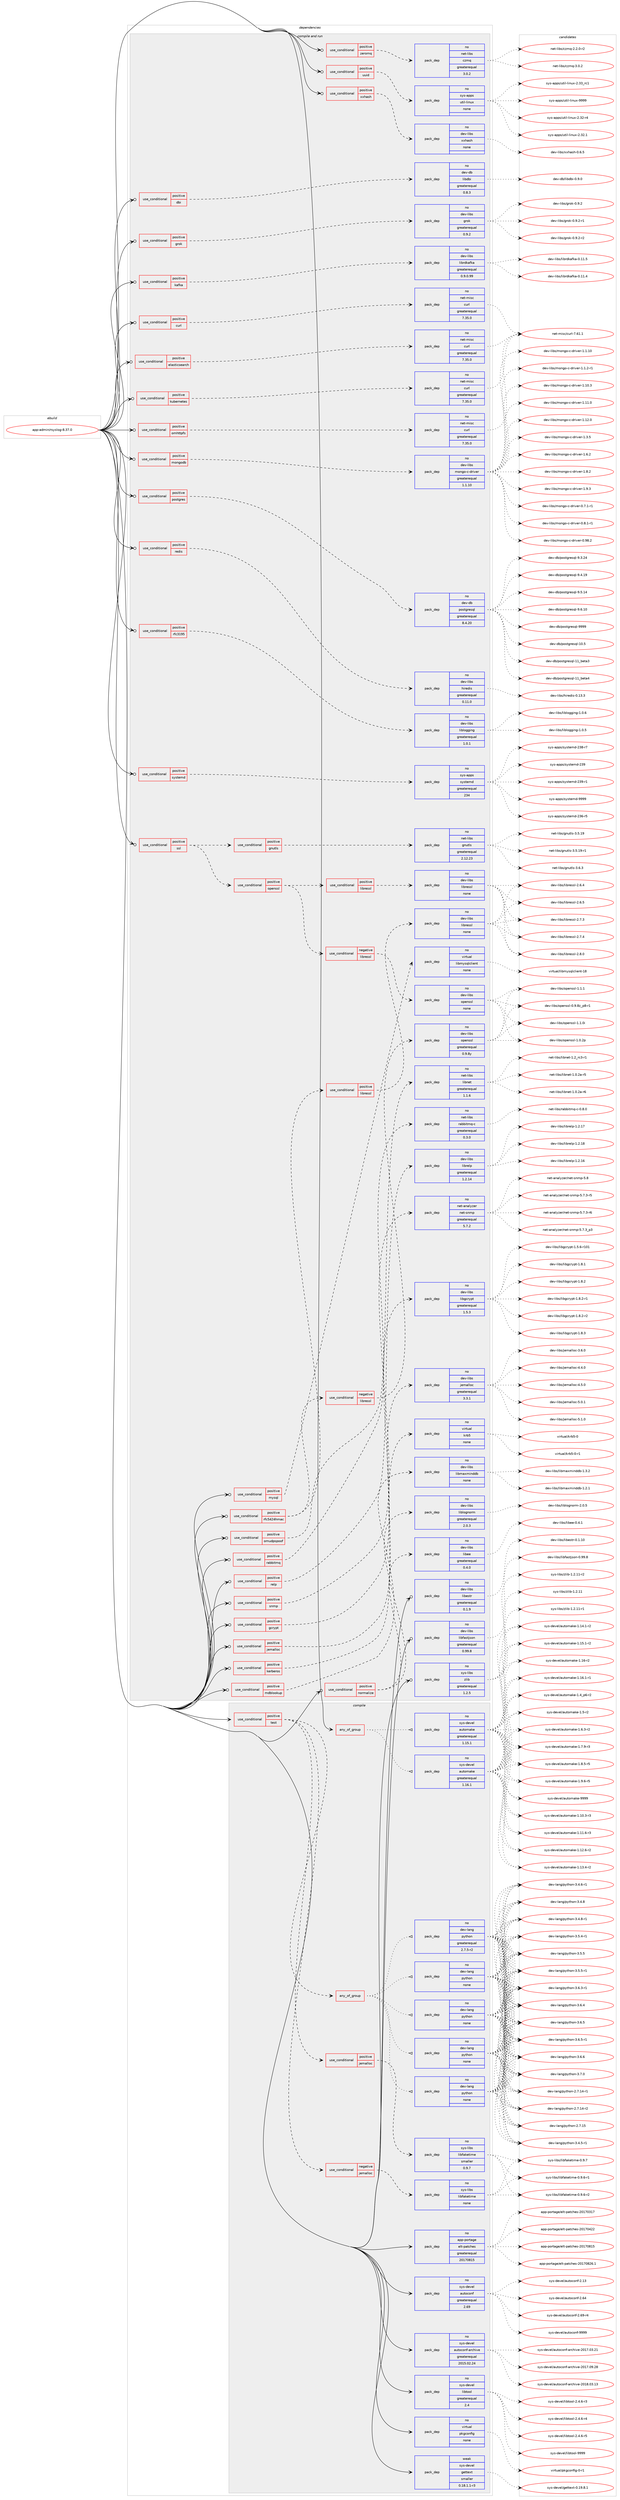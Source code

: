 digraph prolog {

# *************
# Graph options
# *************

newrank=true;
concentrate=true;
compound=true;
graph [rankdir=LR,fontname=Helvetica,fontsize=10,ranksep=1.5];#, ranksep=2.5, nodesep=0.2];
edge  [arrowhead=vee];
node  [fontname=Helvetica,fontsize=10];

# **********
# The ebuild
# **********

subgraph cluster_leftcol {
color=gray;
rank=same;
label=<<i>ebuild</i>>;
id [label="app-admin/rsyslog-8.37.0", color=red, width=4, href="../app-admin/rsyslog-8.37.0.svg"];
}

# ****************
# The dependencies
# ****************

subgraph cluster_midcol {
color=gray;
label=<<i>dependencies</i>>;
subgraph cluster_compile {
fillcolor="#eeeeee";
style=filled;
label=<<i>compile</i>>;
subgraph any72 {
dependency3201 [label=<<TABLE BORDER="0" CELLBORDER="1" CELLSPACING="0" CELLPADDING="4"><TR><TD CELLPADDING="10">any_of_group</TD></TR></TABLE>>, shape=none, color=red];subgraph pack2353 {
dependency3202 [label=<<TABLE BORDER="0" CELLBORDER="1" CELLSPACING="0" CELLPADDING="4" WIDTH="220"><TR><TD ROWSPAN="6" CELLPADDING="30">pack_dep</TD></TR><TR><TD WIDTH="110">no</TD></TR><TR><TD>sys-devel</TD></TR><TR><TD>automake</TD></TR><TR><TD>greaterequal</TD></TR><TR><TD>1.16.1</TD></TR></TABLE>>, shape=none, color=blue];
}
dependency3201:e -> dependency3202:w [weight=20,style="dotted",arrowhead="oinv"];
subgraph pack2354 {
dependency3203 [label=<<TABLE BORDER="0" CELLBORDER="1" CELLSPACING="0" CELLPADDING="4" WIDTH="220"><TR><TD ROWSPAN="6" CELLPADDING="30">pack_dep</TD></TR><TR><TD WIDTH="110">no</TD></TR><TR><TD>sys-devel</TD></TR><TR><TD>automake</TD></TR><TR><TD>greaterequal</TD></TR><TR><TD>1.15.1</TD></TR></TABLE>>, shape=none, color=blue];
}
dependency3201:e -> dependency3203:w [weight=20,style="dotted",arrowhead="oinv"];
}
id:e -> dependency3201:w [weight=20,style="solid",arrowhead="vee"];
subgraph cond770 {
dependency3204 [label=<<TABLE BORDER="0" CELLBORDER="1" CELLSPACING="0" CELLPADDING="4"><TR><TD ROWSPAN="3" CELLPADDING="10">use_conditional</TD></TR><TR><TD>positive</TD></TR><TR><TD>test</TD></TR></TABLE>>, shape=none, color=red];
subgraph cond771 {
dependency3205 [label=<<TABLE BORDER="0" CELLBORDER="1" CELLSPACING="0" CELLPADDING="4"><TR><TD ROWSPAN="3" CELLPADDING="10">use_conditional</TD></TR><TR><TD>positive</TD></TR><TR><TD>jemalloc</TD></TR></TABLE>>, shape=none, color=red];
subgraph pack2355 {
dependency3206 [label=<<TABLE BORDER="0" CELLBORDER="1" CELLSPACING="0" CELLPADDING="4" WIDTH="220"><TR><TD ROWSPAN="6" CELLPADDING="30">pack_dep</TD></TR><TR><TD WIDTH="110">no</TD></TR><TR><TD>sys-libs</TD></TR><TR><TD>libfaketime</TD></TR><TR><TD>smaller</TD></TR><TR><TD>0.9.7</TD></TR></TABLE>>, shape=none, color=blue];
}
dependency3205:e -> dependency3206:w [weight=20,style="dashed",arrowhead="vee"];
}
dependency3204:e -> dependency3205:w [weight=20,style="dashed",arrowhead="vee"];
subgraph cond772 {
dependency3207 [label=<<TABLE BORDER="0" CELLBORDER="1" CELLSPACING="0" CELLPADDING="4"><TR><TD ROWSPAN="3" CELLPADDING="10">use_conditional</TD></TR><TR><TD>negative</TD></TR><TR><TD>jemalloc</TD></TR></TABLE>>, shape=none, color=red];
subgraph pack2356 {
dependency3208 [label=<<TABLE BORDER="0" CELLBORDER="1" CELLSPACING="0" CELLPADDING="4" WIDTH="220"><TR><TD ROWSPAN="6" CELLPADDING="30">pack_dep</TD></TR><TR><TD WIDTH="110">no</TD></TR><TR><TD>sys-libs</TD></TR><TR><TD>libfaketime</TD></TR><TR><TD>none</TD></TR><TR><TD></TD></TR></TABLE>>, shape=none, color=blue];
}
dependency3207:e -> dependency3208:w [weight=20,style="dashed",arrowhead="vee"];
}
dependency3204:e -> dependency3207:w [weight=20,style="dashed",arrowhead="vee"];
subgraph any73 {
dependency3209 [label=<<TABLE BORDER="0" CELLBORDER="1" CELLSPACING="0" CELLPADDING="4"><TR><TD CELLPADDING="10">any_of_group</TD></TR></TABLE>>, shape=none, color=red];subgraph pack2357 {
dependency3210 [label=<<TABLE BORDER="0" CELLBORDER="1" CELLSPACING="0" CELLPADDING="4" WIDTH="220"><TR><TD ROWSPAN="6" CELLPADDING="30">pack_dep</TD></TR><TR><TD WIDTH="110">no</TD></TR><TR><TD>dev-lang</TD></TR><TR><TD>python</TD></TR><TR><TD>none</TD></TR><TR><TD></TD></TR></TABLE>>, shape=none, color=blue];
}
dependency3209:e -> dependency3210:w [weight=20,style="dotted",arrowhead="oinv"];
subgraph pack2358 {
dependency3211 [label=<<TABLE BORDER="0" CELLBORDER="1" CELLSPACING="0" CELLPADDING="4" WIDTH="220"><TR><TD ROWSPAN="6" CELLPADDING="30">pack_dep</TD></TR><TR><TD WIDTH="110">no</TD></TR><TR><TD>dev-lang</TD></TR><TR><TD>python</TD></TR><TR><TD>none</TD></TR><TR><TD></TD></TR></TABLE>>, shape=none, color=blue];
}
dependency3209:e -> dependency3211:w [weight=20,style="dotted",arrowhead="oinv"];
subgraph pack2359 {
dependency3212 [label=<<TABLE BORDER="0" CELLBORDER="1" CELLSPACING="0" CELLPADDING="4" WIDTH="220"><TR><TD ROWSPAN="6" CELLPADDING="30">pack_dep</TD></TR><TR><TD WIDTH="110">no</TD></TR><TR><TD>dev-lang</TD></TR><TR><TD>python</TD></TR><TR><TD>none</TD></TR><TR><TD></TD></TR></TABLE>>, shape=none, color=blue];
}
dependency3209:e -> dependency3212:w [weight=20,style="dotted",arrowhead="oinv"];
subgraph pack2360 {
dependency3213 [label=<<TABLE BORDER="0" CELLBORDER="1" CELLSPACING="0" CELLPADDING="4" WIDTH="220"><TR><TD ROWSPAN="6" CELLPADDING="30">pack_dep</TD></TR><TR><TD WIDTH="110">no</TD></TR><TR><TD>dev-lang</TD></TR><TR><TD>python</TD></TR><TR><TD>none</TD></TR><TR><TD></TD></TR></TABLE>>, shape=none, color=blue];
}
dependency3209:e -> dependency3213:w [weight=20,style="dotted",arrowhead="oinv"];
subgraph pack2361 {
dependency3214 [label=<<TABLE BORDER="0" CELLBORDER="1" CELLSPACING="0" CELLPADDING="4" WIDTH="220"><TR><TD ROWSPAN="6" CELLPADDING="30">pack_dep</TD></TR><TR><TD WIDTH="110">no</TD></TR><TR><TD>dev-lang</TD></TR><TR><TD>python</TD></TR><TR><TD>greaterequal</TD></TR><TR><TD>2.7.5-r2</TD></TR></TABLE>>, shape=none, color=blue];
}
dependency3209:e -> dependency3214:w [weight=20,style="dotted",arrowhead="oinv"];
}
dependency3204:e -> dependency3209:w [weight=20,style="dashed",arrowhead="vee"];
}
id:e -> dependency3204:w [weight=20,style="solid",arrowhead="vee"];
subgraph pack2362 {
dependency3215 [label=<<TABLE BORDER="0" CELLBORDER="1" CELLSPACING="0" CELLPADDING="4" WIDTH="220"><TR><TD ROWSPAN="6" CELLPADDING="30">pack_dep</TD></TR><TR><TD WIDTH="110">no</TD></TR><TR><TD>app-portage</TD></TR><TR><TD>elt-patches</TD></TR><TR><TD>greaterequal</TD></TR><TR><TD>20170815</TD></TR></TABLE>>, shape=none, color=blue];
}
id:e -> dependency3215:w [weight=20,style="solid",arrowhead="vee"];
subgraph pack2363 {
dependency3216 [label=<<TABLE BORDER="0" CELLBORDER="1" CELLSPACING="0" CELLPADDING="4" WIDTH="220"><TR><TD ROWSPAN="6" CELLPADDING="30">pack_dep</TD></TR><TR><TD WIDTH="110">no</TD></TR><TR><TD>sys-devel</TD></TR><TR><TD>autoconf</TD></TR><TR><TD>greaterequal</TD></TR><TR><TD>2.69</TD></TR></TABLE>>, shape=none, color=blue];
}
id:e -> dependency3216:w [weight=20,style="solid",arrowhead="vee"];
subgraph pack2364 {
dependency3217 [label=<<TABLE BORDER="0" CELLBORDER="1" CELLSPACING="0" CELLPADDING="4" WIDTH="220"><TR><TD ROWSPAN="6" CELLPADDING="30">pack_dep</TD></TR><TR><TD WIDTH="110">no</TD></TR><TR><TD>sys-devel</TD></TR><TR><TD>autoconf-archive</TD></TR><TR><TD>greaterequal</TD></TR><TR><TD>2015.02.24</TD></TR></TABLE>>, shape=none, color=blue];
}
id:e -> dependency3217:w [weight=20,style="solid",arrowhead="vee"];
subgraph pack2365 {
dependency3218 [label=<<TABLE BORDER="0" CELLBORDER="1" CELLSPACING="0" CELLPADDING="4" WIDTH="220"><TR><TD ROWSPAN="6" CELLPADDING="30">pack_dep</TD></TR><TR><TD WIDTH="110">no</TD></TR><TR><TD>sys-devel</TD></TR><TR><TD>libtool</TD></TR><TR><TD>greaterequal</TD></TR><TR><TD>2.4</TD></TR></TABLE>>, shape=none, color=blue];
}
id:e -> dependency3218:w [weight=20,style="solid",arrowhead="vee"];
subgraph pack2366 {
dependency3219 [label=<<TABLE BORDER="0" CELLBORDER="1" CELLSPACING="0" CELLPADDING="4" WIDTH="220"><TR><TD ROWSPAN="6" CELLPADDING="30">pack_dep</TD></TR><TR><TD WIDTH="110">no</TD></TR><TR><TD>virtual</TD></TR><TR><TD>pkgconfig</TD></TR><TR><TD>none</TD></TR><TR><TD></TD></TR></TABLE>>, shape=none, color=blue];
}
id:e -> dependency3219:w [weight=20,style="solid",arrowhead="vee"];
subgraph pack2367 {
dependency3220 [label=<<TABLE BORDER="0" CELLBORDER="1" CELLSPACING="0" CELLPADDING="4" WIDTH="220"><TR><TD ROWSPAN="6" CELLPADDING="30">pack_dep</TD></TR><TR><TD WIDTH="110">weak</TD></TR><TR><TD>sys-devel</TD></TR><TR><TD>gettext</TD></TR><TR><TD>smaller</TD></TR><TR><TD>0.18.1.1-r3</TD></TR></TABLE>>, shape=none, color=blue];
}
id:e -> dependency3220:w [weight=20,style="solid",arrowhead="vee"];
}
subgraph cluster_compileandrun {
fillcolor="#eeeeee";
style=filled;
label=<<i>compile and run</i>>;
subgraph cond773 {
dependency3221 [label=<<TABLE BORDER="0" CELLBORDER="1" CELLSPACING="0" CELLPADDING="4"><TR><TD ROWSPAN="3" CELLPADDING="10">use_conditional</TD></TR><TR><TD>positive</TD></TR><TR><TD>curl</TD></TR></TABLE>>, shape=none, color=red];
subgraph pack2368 {
dependency3222 [label=<<TABLE BORDER="0" CELLBORDER="1" CELLSPACING="0" CELLPADDING="4" WIDTH="220"><TR><TD ROWSPAN="6" CELLPADDING="30">pack_dep</TD></TR><TR><TD WIDTH="110">no</TD></TR><TR><TD>net-misc</TD></TR><TR><TD>curl</TD></TR><TR><TD>greaterequal</TD></TR><TR><TD>7.35.0</TD></TR></TABLE>>, shape=none, color=blue];
}
dependency3221:e -> dependency3222:w [weight=20,style="dashed",arrowhead="vee"];
}
id:e -> dependency3221:w [weight=20,style="solid",arrowhead="odotvee"];
subgraph cond774 {
dependency3223 [label=<<TABLE BORDER="0" CELLBORDER="1" CELLSPACING="0" CELLPADDING="4"><TR><TD ROWSPAN="3" CELLPADDING="10">use_conditional</TD></TR><TR><TD>positive</TD></TR><TR><TD>dbi</TD></TR></TABLE>>, shape=none, color=red];
subgraph pack2369 {
dependency3224 [label=<<TABLE BORDER="0" CELLBORDER="1" CELLSPACING="0" CELLPADDING="4" WIDTH="220"><TR><TD ROWSPAN="6" CELLPADDING="30">pack_dep</TD></TR><TR><TD WIDTH="110">no</TD></TR><TR><TD>dev-db</TD></TR><TR><TD>libdbi</TD></TR><TR><TD>greaterequal</TD></TR><TR><TD>0.8.3</TD></TR></TABLE>>, shape=none, color=blue];
}
dependency3223:e -> dependency3224:w [weight=20,style="dashed",arrowhead="vee"];
}
id:e -> dependency3223:w [weight=20,style="solid",arrowhead="odotvee"];
subgraph cond775 {
dependency3225 [label=<<TABLE BORDER="0" CELLBORDER="1" CELLSPACING="0" CELLPADDING="4"><TR><TD ROWSPAN="3" CELLPADDING="10">use_conditional</TD></TR><TR><TD>positive</TD></TR><TR><TD>elasticsearch</TD></TR></TABLE>>, shape=none, color=red];
subgraph pack2370 {
dependency3226 [label=<<TABLE BORDER="0" CELLBORDER="1" CELLSPACING="0" CELLPADDING="4" WIDTH="220"><TR><TD ROWSPAN="6" CELLPADDING="30">pack_dep</TD></TR><TR><TD WIDTH="110">no</TD></TR><TR><TD>net-misc</TD></TR><TR><TD>curl</TD></TR><TR><TD>greaterequal</TD></TR><TR><TD>7.35.0</TD></TR></TABLE>>, shape=none, color=blue];
}
dependency3225:e -> dependency3226:w [weight=20,style="dashed",arrowhead="vee"];
}
id:e -> dependency3225:w [weight=20,style="solid",arrowhead="odotvee"];
subgraph cond776 {
dependency3227 [label=<<TABLE BORDER="0" CELLBORDER="1" CELLSPACING="0" CELLPADDING="4"><TR><TD ROWSPAN="3" CELLPADDING="10">use_conditional</TD></TR><TR><TD>positive</TD></TR><TR><TD>gcrypt</TD></TR></TABLE>>, shape=none, color=red];
subgraph pack2371 {
dependency3228 [label=<<TABLE BORDER="0" CELLBORDER="1" CELLSPACING="0" CELLPADDING="4" WIDTH="220"><TR><TD ROWSPAN="6" CELLPADDING="30">pack_dep</TD></TR><TR><TD WIDTH="110">no</TD></TR><TR><TD>dev-libs</TD></TR><TR><TD>libgcrypt</TD></TR><TR><TD>greaterequal</TD></TR><TR><TD>1.5.3</TD></TR></TABLE>>, shape=none, color=blue];
}
dependency3227:e -> dependency3228:w [weight=20,style="dashed",arrowhead="vee"];
}
id:e -> dependency3227:w [weight=20,style="solid",arrowhead="odotvee"];
subgraph cond777 {
dependency3229 [label=<<TABLE BORDER="0" CELLBORDER="1" CELLSPACING="0" CELLPADDING="4"><TR><TD ROWSPAN="3" CELLPADDING="10">use_conditional</TD></TR><TR><TD>positive</TD></TR><TR><TD>grok</TD></TR></TABLE>>, shape=none, color=red];
subgraph pack2372 {
dependency3230 [label=<<TABLE BORDER="0" CELLBORDER="1" CELLSPACING="0" CELLPADDING="4" WIDTH="220"><TR><TD ROWSPAN="6" CELLPADDING="30">pack_dep</TD></TR><TR><TD WIDTH="110">no</TD></TR><TR><TD>dev-libs</TD></TR><TR><TD>grok</TD></TR><TR><TD>greaterequal</TD></TR><TR><TD>0.9.2</TD></TR></TABLE>>, shape=none, color=blue];
}
dependency3229:e -> dependency3230:w [weight=20,style="dashed",arrowhead="vee"];
}
id:e -> dependency3229:w [weight=20,style="solid",arrowhead="odotvee"];
subgraph cond778 {
dependency3231 [label=<<TABLE BORDER="0" CELLBORDER="1" CELLSPACING="0" CELLPADDING="4"><TR><TD ROWSPAN="3" CELLPADDING="10">use_conditional</TD></TR><TR><TD>positive</TD></TR><TR><TD>jemalloc</TD></TR></TABLE>>, shape=none, color=red];
subgraph pack2373 {
dependency3232 [label=<<TABLE BORDER="0" CELLBORDER="1" CELLSPACING="0" CELLPADDING="4" WIDTH="220"><TR><TD ROWSPAN="6" CELLPADDING="30">pack_dep</TD></TR><TR><TD WIDTH="110">no</TD></TR><TR><TD>dev-libs</TD></TR><TR><TD>jemalloc</TD></TR><TR><TD>greaterequal</TD></TR><TR><TD>3.3.1</TD></TR></TABLE>>, shape=none, color=blue];
}
dependency3231:e -> dependency3232:w [weight=20,style="dashed",arrowhead="vee"];
}
id:e -> dependency3231:w [weight=20,style="solid",arrowhead="odotvee"];
subgraph cond779 {
dependency3233 [label=<<TABLE BORDER="0" CELLBORDER="1" CELLSPACING="0" CELLPADDING="4"><TR><TD ROWSPAN="3" CELLPADDING="10">use_conditional</TD></TR><TR><TD>positive</TD></TR><TR><TD>kafka</TD></TR></TABLE>>, shape=none, color=red];
subgraph pack2374 {
dependency3234 [label=<<TABLE BORDER="0" CELLBORDER="1" CELLSPACING="0" CELLPADDING="4" WIDTH="220"><TR><TD ROWSPAN="6" CELLPADDING="30">pack_dep</TD></TR><TR><TD WIDTH="110">no</TD></TR><TR><TD>dev-libs</TD></TR><TR><TD>librdkafka</TD></TR><TR><TD>greaterequal</TD></TR><TR><TD>0.9.0.99</TD></TR></TABLE>>, shape=none, color=blue];
}
dependency3233:e -> dependency3234:w [weight=20,style="dashed",arrowhead="vee"];
}
id:e -> dependency3233:w [weight=20,style="solid",arrowhead="odotvee"];
subgraph cond780 {
dependency3235 [label=<<TABLE BORDER="0" CELLBORDER="1" CELLSPACING="0" CELLPADDING="4"><TR><TD ROWSPAN="3" CELLPADDING="10">use_conditional</TD></TR><TR><TD>positive</TD></TR><TR><TD>kerberos</TD></TR></TABLE>>, shape=none, color=red];
subgraph pack2375 {
dependency3236 [label=<<TABLE BORDER="0" CELLBORDER="1" CELLSPACING="0" CELLPADDING="4" WIDTH="220"><TR><TD ROWSPAN="6" CELLPADDING="30">pack_dep</TD></TR><TR><TD WIDTH="110">no</TD></TR><TR><TD>virtual</TD></TR><TR><TD>krb5</TD></TR><TR><TD>none</TD></TR><TR><TD></TD></TR></TABLE>>, shape=none, color=blue];
}
dependency3235:e -> dependency3236:w [weight=20,style="dashed",arrowhead="vee"];
}
id:e -> dependency3235:w [weight=20,style="solid",arrowhead="odotvee"];
subgraph cond781 {
dependency3237 [label=<<TABLE BORDER="0" CELLBORDER="1" CELLSPACING="0" CELLPADDING="4"><TR><TD ROWSPAN="3" CELLPADDING="10">use_conditional</TD></TR><TR><TD>positive</TD></TR><TR><TD>kubernetes</TD></TR></TABLE>>, shape=none, color=red];
subgraph pack2376 {
dependency3238 [label=<<TABLE BORDER="0" CELLBORDER="1" CELLSPACING="0" CELLPADDING="4" WIDTH="220"><TR><TD ROWSPAN="6" CELLPADDING="30">pack_dep</TD></TR><TR><TD WIDTH="110">no</TD></TR><TR><TD>net-misc</TD></TR><TR><TD>curl</TD></TR><TR><TD>greaterequal</TD></TR><TR><TD>7.35.0</TD></TR></TABLE>>, shape=none, color=blue];
}
dependency3237:e -> dependency3238:w [weight=20,style="dashed",arrowhead="vee"];
}
id:e -> dependency3237:w [weight=20,style="solid",arrowhead="odotvee"];
subgraph cond782 {
dependency3239 [label=<<TABLE BORDER="0" CELLBORDER="1" CELLSPACING="0" CELLPADDING="4"><TR><TD ROWSPAN="3" CELLPADDING="10">use_conditional</TD></TR><TR><TD>positive</TD></TR><TR><TD>mdblookup</TD></TR></TABLE>>, shape=none, color=red];
subgraph pack2377 {
dependency3240 [label=<<TABLE BORDER="0" CELLBORDER="1" CELLSPACING="0" CELLPADDING="4" WIDTH="220"><TR><TD ROWSPAN="6" CELLPADDING="30">pack_dep</TD></TR><TR><TD WIDTH="110">no</TD></TR><TR><TD>dev-libs</TD></TR><TR><TD>libmaxminddb</TD></TR><TR><TD>none</TD></TR><TR><TD></TD></TR></TABLE>>, shape=none, color=blue];
}
dependency3239:e -> dependency3240:w [weight=20,style="dashed",arrowhead="vee"];
}
id:e -> dependency3239:w [weight=20,style="solid",arrowhead="odotvee"];
subgraph cond783 {
dependency3241 [label=<<TABLE BORDER="0" CELLBORDER="1" CELLSPACING="0" CELLPADDING="4"><TR><TD ROWSPAN="3" CELLPADDING="10">use_conditional</TD></TR><TR><TD>positive</TD></TR><TR><TD>mongodb</TD></TR></TABLE>>, shape=none, color=red];
subgraph pack2378 {
dependency3242 [label=<<TABLE BORDER="0" CELLBORDER="1" CELLSPACING="0" CELLPADDING="4" WIDTH="220"><TR><TD ROWSPAN="6" CELLPADDING="30">pack_dep</TD></TR><TR><TD WIDTH="110">no</TD></TR><TR><TD>dev-libs</TD></TR><TR><TD>mongo-c-driver</TD></TR><TR><TD>greaterequal</TD></TR><TR><TD>1.1.10</TD></TR></TABLE>>, shape=none, color=blue];
}
dependency3241:e -> dependency3242:w [weight=20,style="dashed",arrowhead="vee"];
}
id:e -> dependency3241:w [weight=20,style="solid",arrowhead="odotvee"];
subgraph cond784 {
dependency3243 [label=<<TABLE BORDER="0" CELLBORDER="1" CELLSPACING="0" CELLPADDING="4"><TR><TD ROWSPAN="3" CELLPADDING="10">use_conditional</TD></TR><TR><TD>positive</TD></TR><TR><TD>mysql</TD></TR></TABLE>>, shape=none, color=red];
subgraph pack2379 {
dependency3244 [label=<<TABLE BORDER="0" CELLBORDER="1" CELLSPACING="0" CELLPADDING="4" WIDTH="220"><TR><TD ROWSPAN="6" CELLPADDING="30">pack_dep</TD></TR><TR><TD WIDTH="110">no</TD></TR><TR><TD>virtual</TD></TR><TR><TD>libmysqlclient</TD></TR><TR><TD>none</TD></TR><TR><TD></TD></TR></TABLE>>, shape=none, color=blue];
}
dependency3243:e -> dependency3244:w [weight=20,style="dashed",arrowhead="vee"];
}
id:e -> dependency3243:w [weight=20,style="solid",arrowhead="odotvee"];
subgraph cond785 {
dependency3245 [label=<<TABLE BORDER="0" CELLBORDER="1" CELLSPACING="0" CELLPADDING="4"><TR><TD ROWSPAN="3" CELLPADDING="10">use_conditional</TD></TR><TR><TD>positive</TD></TR><TR><TD>normalize</TD></TR></TABLE>>, shape=none, color=red];
subgraph pack2380 {
dependency3246 [label=<<TABLE BORDER="0" CELLBORDER="1" CELLSPACING="0" CELLPADDING="4" WIDTH="220"><TR><TD ROWSPAN="6" CELLPADDING="30">pack_dep</TD></TR><TR><TD WIDTH="110">no</TD></TR><TR><TD>dev-libs</TD></TR><TR><TD>libee</TD></TR><TR><TD>greaterequal</TD></TR><TR><TD>0.4.0</TD></TR></TABLE>>, shape=none, color=blue];
}
dependency3245:e -> dependency3246:w [weight=20,style="dashed",arrowhead="vee"];
subgraph pack2381 {
dependency3247 [label=<<TABLE BORDER="0" CELLBORDER="1" CELLSPACING="0" CELLPADDING="4" WIDTH="220"><TR><TD ROWSPAN="6" CELLPADDING="30">pack_dep</TD></TR><TR><TD WIDTH="110">no</TD></TR><TR><TD>dev-libs</TD></TR><TR><TD>liblognorm</TD></TR><TR><TD>greaterequal</TD></TR><TR><TD>2.0.3</TD></TR></TABLE>>, shape=none, color=blue];
}
dependency3245:e -> dependency3247:w [weight=20,style="dashed",arrowhead="vee"];
}
id:e -> dependency3245:w [weight=20,style="solid",arrowhead="odotvee"];
subgraph cond786 {
dependency3248 [label=<<TABLE BORDER="0" CELLBORDER="1" CELLSPACING="0" CELLPADDING="4"><TR><TD ROWSPAN="3" CELLPADDING="10">use_conditional</TD></TR><TR><TD>positive</TD></TR><TR><TD>omhttpfs</TD></TR></TABLE>>, shape=none, color=red];
subgraph pack2382 {
dependency3249 [label=<<TABLE BORDER="0" CELLBORDER="1" CELLSPACING="0" CELLPADDING="4" WIDTH="220"><TR><TD ROWSPAN="6" CELLPADDING="30">pack_dep</TD></TR><TR><TD WIDTH="110">no</TD></TR><TR><TD>net-misc</TD></TR><TR><TD>curl</TD></TR><TR><TD>greaterequal</TD></TR><TR><TD>7.35.0</TD></TR></TABLE>>, shape=none, color=blue];
}
dependency3248:e -> dependency3249:w [weight=20,style="dashed",arrowhead="vee"];
}
id:e -> dependency3248:w [weight=20,style="solid",arrowhead="odotvee"];
subgraph cond787 {
dependency3250 [label=<<TABLE BORDER="0" CELLBORDER="1" CELLSPACING="0" CELLPADDING="4"><TR><TD ROWSPAN="3" CELLPADDING="10">use_conditional</TD></TR><TR><TD>positive</TD></TR><TR><TD>omudpspoof</TD></TR></TABLE>>, shape=none, color=red];
subgraph pack2383 {
dependency3251 [label=<<TABLE BORDER="0" CELLBORDER="1" CELLSPACING="0" CELLPADDING="4" WIDTH="220"><TR><TD ROWSPAN="6" CELLPADDING="30">pack_dep</TD></TR><TR><TD WIDTH="110">no</TD></TR><TR><TD>net-libs</TD></TR><TR><TD>libnet</TD></TR><TR><TD>greaterequal</TD></TR><TR><TD>1.1.6</TD></TR></TABLE>>, shape=none, color=blue];
}
dependency3250:e -> dependency3251:w [weight=20,style="dashed",arrowhead="vee"];
}
id:e -> dependency3250:w [weight=20,style="solid",arrowhead="odotvee"];
subgraph cond788 {
dependency3252 [label=<<TABLE BORDER="0" CELLBORDER="1" CELLSPACING="0" CELLPADDING="4"><TR><TD ROWSPAN="3" CELLPADDING="10">use_conditional</TD></TR><TR><TD>positive</TD></TR><TR><TD>postgres</TD></TR></TABLE>>, shape=none, color=red];
subgraph pack2384 {
dependency3253 [label=<<TABLE BORDER="0" CELLBORDER="1" CELLSPACING="0" CELLPADDING="4" WIDTH="220"><TR><TD ROWSPAN="6" CELLPADDING="30">pack_dep</TD></TR><TR><TD WIDTH="110">no</TD></TR><TR><TD>dev-db</TD></TR><TR><TD>postgresql</TD></TR><TR><TD>greaterequal</TD></TR><TR><TD>8.4.20</TD></TR></TABLE>>, shape=none, color=blue];
}
dependency3252:e -> dependency3253:w [weight=20,style="dashed",arrowhead="vee"];
}
id:e -> dependency3252:w [weight=20,style="solid",arrowhead="odotvee"];
subgraph cond789 {
dependency3254 [label=<<TABLE BORDER="0" CELLBORDER="1" CELLSPACING="0" CELLPADDING="4"><TR><TD ROWSPAN="3" CELLPADDING="10">use_conditional</TD></TR><TR><TD>positive</TD></TR><TR><TD>rabbitmq</TD></TR></TABLE>>, shape=none, color=red];
subgraph pack2385 {
dependency3255 [label=<<TABLE BORDER="0" CELLBORDER="1" CELLSPACING="0" CELLPADDING="4" WIDTH="220"><TR><TD ROWSPAN="6" CELLPADDING="30">pack_dep</TD></TR><TR><TD WIDTH="110">no</TD></TR><TR><TD>net-libs</TD></TR><TR><TD>rabbitmq-c</TD></TR><TR><TD>greaterequal</TD></TR><TR><TD>0.3.0</TD></TR></TABLE>>, shape=none, color=blue];
}
dependency3254:e -> dependency3255:w [weight=20,style="dashed",arrowhead="vee"];
}
id:e -> dependency3254:w [weight=20,style="solid",arrowhead="odotvee"];
subgraph cond790 {
dependency3256 [label=<<TABLE BORDER="0" CELLBORDER="1" CELLSPACING="0" CELLPADDING="4"><TR><TD ROWSPAN="3" CELLPADDING="10">use_conditional</TD></TR><TR><TD>positive</TD></TR><TR><TD>redis</TD></TR></TABLE>>, shape=none, color=red];
subgraph pack2386 {
dependency3257 [label=<<TABLE BORDER="0" CELLBORDER="1" CELLSPACING="0" CELLPADDING="4" WIDTH="220"><TR><TD ROWSPAN="6" CELLPADDING="30">pack_dep</TD></TR><TR><TD WIDTH="110">no</TD></TR><TR><TD>dev-libs</TD></TR><TR><TD>hiredis</TD></TR><TR><TD>greaterequal</TD></TR><TR><TD>0.11.0</TD></TR></TABLE>>, shape=none, color=blue];
}
dependency3256:e -> dependency3257:w [weight=20,style="dashed",arrowhead="vee"];
}
id:e -> dependency3256:w [weight=20,style="solid",arrowhead="odotvee"];
subgraph cond791 {
dependency3258 [label=<<TABLE BORDER="0" CELLBORDER="1" CELLSPACING="0" CELLPADDING="4"><TR><TD ROWSPAN="3" CELLPADDING="10">use_conditional</TD></TR><TR><TD>positive</TD></TR><TR><TD>relp</TD></TR></TABLE>>, shape=none, color=red];
subgraph pack2387 {
dependency3259 [label=<<TABLE BORDER="0" CELLBORDER="1" CELLSPACING="0" CELLPADDING="4" WIDTH="220"><TR><TD ROWSPAN="6" CELLPADDING="30">pack_dep</TD></TR><TR><TD WIDTH="110">no</TD></TR><TR><TD>dev-libs</TD></TR><TR><TD>librelp</TD></TR><TR><TD>greaterequal</TD></TR><TR><TD>1.2.14</TD></TR></TABLE>>, shape=none, color=blue];
}
dependency3258:e -> dependency3259:w [weight=20,style="dashed",arrowhead="vee"];
}
id:e -> dependency3258:w [weight=20,style="solid",arrowhead="odotvee"];
subgraph cond792 {
dependency3260 [label=<<TABLE BORDER="0" CELLBORDER="1" CELLSPACING="0" CELLPADDING="4"><TR><TD ROWSPAN="3" CELLPADDING="10">use_conditional</TD></TR><TR><TD>positive</TD></TR><TR><TD>rfc3195</TD></TR></TABLE>>, shape=none, color=red];
subgraph pack2388 {
dependency3261 [label=<<TABLE BORDER="0" CELLBORDER="1" CELLSPACING="0" CELLPADDING="4" WIDTH="220"><TR><TD ROWSPAN="6" CELLPADDING="30">pack_dep</TD></TR><TR><TD WIDTH="110">no</TD></TR><TR><TD>dev-libs</TD></TR><TR><TD>liblogging</TD></TR><TR><TD>greaterequal</TD></TR><TR><TD>1.0.1</TD></TR></TABLE>>, shape=none, color=blue];
}
dependency3260:e -> dependency3261:w [weight=20,style="dashed",arrowhead="vee"];
}
id:e -> dependency3260:w [weight=20,style="solid",arrowhead="odotvee"];
subgraph cond793 {
dependency3262 [label=<<TABLE BORDER="0" CELLBORDER="1" CELLSPACING="0" CELLPADDING="4"><TR><TD ROWSPAN="3" CELLPADDING="10">use_conditional</TD></TR><TR><TD>positive</TD></TR><TR><TD>rfc5424hmac</TD></TR></TABLE>>, shape=none, color=red];
subgraph cond794 {
dependency3263 [label=<<TABLE BORDER="0" CELLBORDER="1" CELLSPACING="0" CELLPADDING="4"><TR><TD ROWSPAN="3" CELLPADDING="10">use_conditional</TD></TR><TR><TD>negative</TD></TR><TR><TD>libressl</TD></TR></TABLE>>, shape=none, color=red];
subgraph pack2389 {
dependency3264 [label=<<TABLE BORDER="0" CELLBORDER="1" CELLSPACING="0" CELLPADDING="4" WIDTH="220"><TR><TD ROWSPAN="6" CELLPADDING="30">pack_dep</TD></TR><TR><TD WIDTH="110">no</TD></TR><TR><TD>dev-libs</TD></TR><TR><TD>openssl</TD></TR><TR><TD>greaterequal</TD></TR><TR><TD>0.9.8y</TD></TR></TABLE>>, shape=none, color=blue];
}
dependency3263:e -> dependency3264:w [weight=20,style="dashed",arrowhead="vee"];
}
dependency3262:e -> dependency3263:w [weight=20,style="dashed",arrowhead="vee"];
subgraph cond795 {
dependency3265 [label=<<TABLE BORDER="0" CELLBORDER="1" CELLSPACING="0" CELLPADDING="4"><TR><TD ROWSPAN="3" CELLPADDING="10">use_conditional</TD></TR><TR><TD>positive</TD></TR><TR><TD>libressl</TD></TR></TABLE>>, shape=none, color=red];
subgraph pack2390 {
dependency3266 [label=<<TABLE BORDER="0" CELLBORDER="1" CELLSPACING="0" CELLPADDING="4" WIDTH="220"><TR><TD ROWSPAN="6" CELLPADDING="30">pack_dep</TD></TR><TR><TD WIDTH="110">no</TD></TR><TR><TD>dev-libs</TD></TR><TR><TD>libressl</TD></TR><TR><TD>none</TD></TR><TR><TD></TD></TR></TABLE>>, shape=none, color=blue];
}
dependency3265:e -> dependency3266:w [weight=20,style="dashed",arrowhead="vee"];
}
dependency3262:e -> dependency3265:w [weight=20,style="dashed",arrowhead="vee"];
}
id:e -> dependency3262:w [weight=20,style="solid",arrowhead="odotvee"];
subgraph cond796 {
dependency3267 [label=<<TABLE BORDER="0" CELLBORDER="1" CELLSPACING="0" CELLPADDING="4"><TR><TD ROWSPAN="3" CELLPADDING="10">use_conditional</TD></TR><TR><TD>positive</TD></TR><TR><TD>snmp</TD></TR></TABLE>>, shape=none, color=red];
subgraph pack2391 {
dependency3268 [label=<<TABLE BORDER="0" CELLBORDER="1" CELLSPACING="0" CELLPADDING="4" WIDTH="220"><TR><TD ROWSPAN="6" CELLPADDING="30">pack_dep</TD></TR><TR><TD WIDTH="110">no</TD></TR><TR><TD>net-analyzer</TD></TR><TR><TD>net-snmp</TD></TR><TR><TD>greaterequal</TD></TR><TR><TD>5.7.2</TD></TR></TABLE>>, shape=none, color=blue];
}
dependency3267:e -> dependency3268:w [weight=20,style="dashed",arrowhead="vee"];
}
id:e -> dependency3267:w [weight=20,style="solid",arrowhead="odotvee"];
subgraph cond797 {
dependency3269 [label=<<TABLE BORDER="0" CELLBORDER="1" CELLSPACING="0" CELLPADDING="4"><TR><TD ROWSPAN="3" CELLPADDING="10">use_conditional</TD></TR><TR><TD>positive</TD></TR><TR><TD>ssl</TD></TR></TABLE>>, shape=none, color=red];
subgraph cond798 {
dependency3270 [label=<<TABLE BORDER="0" CELLBORDER="1" CELLSPACING="0" CELLPADDING="4"><TR><TD ROWSPAN="3" CELLPADDING="10">use_conditional</TD></TR><TR><TD>positive</TD></TR><TR><TD>gnutls</TD></TR></TABLE>>, shape=none, color=red];
subgraph pack2392 {
dependency3271 [label=<<TABLE BORDER="0" CELLBORDER="1" CELLSPACING="0" CELLPADDING="4" WIDTH="220"><TR><TD ROWSPAN="6" CELLPADDING="30">pack_dep</TD></TR><TR><TD WIDTH="110">no</TD></TR><TR><TD>net-libs</TD></TR><TR><TD>gnutls</TD></TR><TR><TD>greaterequal</TD></TR><TR><TD>2.12.23</TD></TR></TABLE>>, shape=none, color=blue];
}
dependency3270:e -> dependency3271:w [weight=20,style="dashed",arrowhead="vee"];
}
dependency3269:e -> dependency3270:w [weight=20,style="dashed",arrowhead="vee"];
subgraph cond799 {
dependency3272 [label=<<TABLE BORDER="0" CELLBORDER="1" CELLSPACING="0" CELLPADDING="4"><TR><TD ROWSPAN="3" CELLPADDING="10">use_conditional</TD></TR><TR><TD>positive</TD></TR><TR><TD>openssl</TD></TR></TABLE>>, shape=none, color=red];
subgraph cond800 {
dependency3273 [label=<<TABLE BORDER="0" CELLBORDER="1" CELLSPACING="0" CELLPADDING="4"><TR><TD ROWSPAN="3" CELLPADDING="10">use_conditional</TD></TR><TR><TD>negative</TD></TR><TR><TD>libressl</TD></TR></TABLE>>, shape=none, color=red];
subgraph pack2393 {
dependency3274 [label=<<TABLE BORDER="0" CELLBORDER="1" CELLSPACING="0" CELLPADDING="4" WIDTH="220"><TR><TD ROWSPAN="6" CELLPADDING="30">pack_dep</TD></TR><TR><TD WIDTH="110">no</TD></TR><TR><TD>dev-libs</TD></TR><TR><TD>openssl</TD></TR><TR><TD>none</TD></TR><TR><TD></TD></TR></TABLE>>, shape=none, color=blue];
}
dependency3273:e -> dependency3274:w [weight=20,style="dashed",arrowhead="vee"];
}
dependency3272:e -> dependency3273:w [weight=20,style="dashed",arrowhead="vee"];
subgraph cond801 {
dependency3275 [label=<<TABLE BORDER="0" CELLBORDER="1" CELLSPACING="0" CELLPADDING="4"><TR><TD ROWSPAN="3" CELLPADDING="10">use_conditional</TD></TR><TR><TD>positive</TD></TR><TR><TD>libressl</TD></TR></TABLE>>, shape=none, color=red];
subgraph pack2394 {
dependency3276 [label=<<TABLE BORDER="0" CELLBORDER="1" CELLSPACING="0" CELLPADDING="4" WIDTH="220"><TR><TD ROWSPAN="6" CELLPADDING="30">pack_dep</TD></TR><TR><TD WIDTH="110">no</TD></TR><TR><TD>dev-libs</TD></TR><TR><TD>libressl</TD></TR><TR><TD>none</TD></TR><TR><TD></TD></TR></TABLE>>, shape=none, color=blue];
}
dependency3275:e -> dependency3276:w [weight=20,style="dashed",arrowhead="vee"];
}
dependency3272:e -> dependency3275:w [weight=20,style="dashed",arrowhead="vee"];
}
dependency3269:e -> dependency3272:w [weight=20,style="dashed",arrowhead="vee"];
}
id:e -> dependency3269:w [weight=20,style="solid",arrowhead="odotvee"];
subgraph cond802 {
dependency3277 [label=<<TABLE BORDER="0" CELLBORDER="1" CELLSPACING="0" CELLPADDING="4"><TR><TD ROWSPAN="3" CELLPADDING="10">use_conditional</TD></TR><TR><TD>positive</TD></TR><TR><TD>systemd</TD></TR></TABLE>>, shape=none, color=red];
subgraph pack2395 {
dependency3278 [label=<<TABLE BORDER="0" CELLBORDER="1" CELLSPACING="0" CELLPADDING="4" WIDTH="220"><TR><TD ROWSPAN="6" CELLPADDING="30">pack_dep</TD></TR><TR><TD WIDTH="110">no</TD></TR><TR><TD>sys-apps</TD></TR><TR><TD>systemd</TD></TR><TR><TD>greaterequal</TD></TR><TR><TD>234</TD></TR></TABLE>>, shape=none, color=blue];
}
dependency3277:e -> dependency3278:w [weight=20,style="dashed",arrowhead="vee"];
}
id:e -> dependency3277:w [weight=20,style="solid",arrowhead="odotvee"];
subgraph cond803 {
dependency3279 [label=<<TABLE BORDER="0" CELLBORDER="1" CELLSPACING="0" CELLPADDING="4"><TR><TD ROWSPAN="3" CELLPADDING="10">use_conditional</TD></TR><TR><TD>positive</TD></TR><TR><TD>uuid</TD></TR></TABLE>>, shape=none, color=red];
subgraph pack2396 {
dependency3280 [label=<<TABLE BORDER="0" CELLBORDER="1" CELLSPACING="0" CELLPADDING="4" WIDTH="220"><TR><TD ROWSPAN="6" CELLPADDING="30">pack_dep</TD></TR><TR><TD WIDTH="110">no</TD></TR><TR><TD>sys-apps</TD></TR><TR><TD>util-linux</TD></TR><TR><TD>none</TD></TR><TR><TD></TD></TR></TABLE>>, shape=none, color=blue];
}
dependency3279:e -> dependency3280:w [weight=20,style="dashed",arrowhead="vee"];
}
id:e -> dependency3279:w [weight=20,style="solid",arrowhead="odotvee"];
subgraph cond804 {
dependency3281 [label=<<TABLE BORDER="0" CELLBORDER="1" CELLSPACING="0" CELLPADDING="4"><TR><TD ROWSPAN="3" CELLPADDING="10">use_conditional</TD></TR><TR><TD>positive</TD></TR><TR><TD>xxhash</TD></TR></TABLE>>, shape=none, color=red];
subgraph pack2397 {
dependency3282 [label=<<TABLE BORDER="0" CELLBORDER="1" CELLSPACING="0" CELLPADDING="4" WIDTH="220"><TR><TD ROWSPAN="6" CELLPADDING="30">pack_dep</TD></TR><TR><TD WIDTH="110">no</TD></TR><TR><TD>dev-libs</TD></TR><TR><TD>xxhash</TD></TR><TR><TD>none</TD></TR><TR><TD></TD></TR></TABLE>>, shape=none, color=blue];
}
dependency3281:e -> dependency3282:w [weight=20,style="dashed",arrowhead="vee"];
}
id:e -> dependency3281:w [weight=20,style="solid",arrowhead="odotvee"];
subgraph cond805 {
dependency3283 [label=<<TABLE BORDER="0" CELLBORDER="1" CELLSPACING="0" CELLPADDING="4"><TR><TD ROWSPAN="3" CELLPADDING="10">use_conditional</TD></TR><TR><TD>positive</TD></TR><TR><TD>zeromq</TD></TR></TABLE>>, shape=none, color=red];
subgraph pack2398 {
dependency3284 [label=<<TABLE BORDER="0" CELLBORDER="1" CELLSPACING="0" CELLPADDING="4" WIDTH="220"><TR><TD ROWSPAN="6" CELLPADDING="30">pack_dep</TD></TR><TR><TD WIDTH="110">no</TD></TR><TR><TD>net-libs</TD></TR><TR><TD>czmq</TD></TR><TR><TD>greaterequal</TD></TR><TR><TD>3.0.2</TD></TR></TABLE>>, shape=none, color=blue];
}
dependency3283:e -> dependency3284:w [weight=20,style="dashed",arrowhead="vee"];
}
id:e -> dependency3283:w [weight=20,style="solid",arrowhead="odotvee"];
subgraph pack2399 {
dependency3285 [label=<<TABLE BORDER="0" CELLBORDER="1" CELLSPACING="0" CELLPADDING="4" WIDTH="220"><TR><TD ROWSPAN="6" CELLPADDING="30">pack_dep</TD></TR><TR><TD WIDTH="110">no</TD></TR><TR><TD>dev-libs</TD></TR><TR><TD>libestr</TD></TR><TR><TD>greaterequal</TD></TR><TR><TD>0.1.9</TD></TR></TABLE>>, shape=none, color=blue];
}
id:e -> dependency3285:w [weight=20,style="solid",arrowhead="odotvee"];
subgraph pack2400 {
dependency3286 [label=<<TABLE BORDER="0" CELLBORDER="1" CELLSPACING="0" CELLPADDING="4" WIDTH="220"><TR><TD ROWSPAN="6" CELLPADDING="30">pack_dep</TD></TR><TR><TD WIDTH="110">no</TD></TR><TR><TD>dev-libs</TD></TR><TR><TD>libfastjson</TD></TR><TR><TD>greaterequal</TD></TR><TR><TD>0.99.8</TD></TR></TABLE>>, shape=none, color=blue];
}
id:e -> dependency3286:w [weight=20,style="solid",arrowhead="odotvee"];
subgraph pack2401 {
dependency3287 [label=<<TABLE BORDER="0" CELLBORDER="1" CELLSPACING="0" CELLPADDING="4" WIDTH="220"><TR><TD ROWSPAN="6" CELLPADDING="30">pack_dep</TD></TR><TR><TD WIDTH="110">no</TD></TR><TR><TD>sys-libs</TD></TR><TR><TD>zlib</TD></TR><TR><TD>greaterequal</TD></TR><TR><TD>1.2.5</TD></TR></TABLE>>, shape=none, color=blue];
}
id:e -> dependency3287:w [weight=20,style="solid",arrowhead="odotvee"];
}
subgraph cluster_run {
fillcolor="#eeeeee";
style=filled;
label=<<i>run</i>>;
}
}

# **************
# The candidates
# **************

subgraph cluster_choices {
rank=same;
color=gray;
label=<<i>candidates</i>>;

subgraph choice2353 {
color=black;
nodesep=1;
choice11512111545100101118101108479711711611110997107101454946494846514511451 [label="sys-devel/automake-1.10.3-r3", color=red, width=4,href="../sys-devel/automake-1.10.3-r3.svg"];
choice11512111545100101118101108479711711611110997107101454946494946544511451 [label="sys-devel/automake-1.11.6-r3", color=red, width=4,href="../sys-devel/automake-1.11.6-r3.svg"];
choice11512111545100101118101108479711711611110997107101454946495046544511450 [label="sys-devel/automake-1.12.6-r2", color=red, width=4,href="../sys-devel/automake-1.12.6-r2.svg"];
choice11512111545100101118101108479711711611110997107101454946495146524511450 [label="sys-devel/automake-1.13.4-r2", color=red, width=4,href="../sys-devel/automake-1.13.4-r2.svg"];
choice11512111545100101118101108479711711611110997107101454946495246494511450 [label="sys-devel/automake-1.14.1-r2", color=red, width=4,href="../sys-devel/automake-1.14.1-r2.svg"];
choice11512111545100101118101108479711711611110997107101454946495346494511450 [label="sys-devel/automake-1.15.1-r2", color=red, width=4,href="../sys-devel/automake-1.15.1-r2.svg"];
choice1151211154510010111810110847971171161111099710710145494649544511450 [label="sys-devel/automake-1.16-r2", color=red, width=4,href="../sys-devel/automake-1.16-r2.svg"];
choice11512111545100101118101108479711711611110997107101454946495446494511449 [label="sys-devel/automake-1.16.1-r1", color=red, width=4,href="../sys-devel/automake-1.16.1-r1.svg"];
choice115121115451001011181011084797117116111109971071014549465295112544511450 [label="sys-devel/automake-1.4_p6-r2", color=red, width=4,href="../sys-devel/automake-1.4_p6-r2.svg"];
choice11512111545100101118101108479711711611110997107101454946534511450 [label="sys-devel/automake-1.5-r2", color=red, width=4,href="../sys-devel/automake-1.5-r2.svg"];
choice115121115451001011181011084797117116111109971071014549465446514511450 [label="sys-devel/automake-1.6.3-r2", color=red, width=4,href="../sys-devel/automake-1.6.3-r2.svg"];
choice115121115451001011181011084797117116111109971071014549465546574511451 [label="sys-devel/automake-1.7.9-r3", color=red, width=4,href="../sys-devel/automake-1.7.9-r3.svg"];
choice115121115451001011181011084797117116111109971071014549465646534511453 [label="sys-devel/automake-1.8.5-r5", color=red, width=4,href="../sys-devel/automake-1.8.5-r5.svg"];
choice115121115451001011181011084797117116111109971071014549465746544511453 [label="sys-devel/automake-1.9.6-r5", color=red, width=4,href="../sys-devel/automake-1.9.6-r5.svg"];
choice115121115451001011181011084797117116111109971071014557575757 [label="sys-devel/automake-9999", color=red, width=4,href="../sys-devel/automake-9999.svg"];
dependency3202:e -> choice11512111545100101118101108479711711611110997107101454946494846514511451:w [style=dotted,weight="100"];
dependency3202:e -> choice11512111545100101118101108479711711611110997107101454946494946544511451:w [style=dotted,weight="100"];
dependency3202:e -> choice11512111545100101118101108479711711611110997107101454946495046544511450:w [style=dotted,weight="100"];
dependency3202:e -> choice11512111545100101118101108479711711611110997107101454946495146524511450:w [style=dotted,weight="100"];
dependency3202:e -> choice11512111545100101118101108479711711611110997107101454946495246494511450:w [style=dotted,weight="100"];
dependency3202:e -> choice11512111545100101118101108479711711611110997107101454946495346494511450:w [style=dotted,weight="100"];
dependency3202:e -> choice1151211154510010111810110847971171161111099710710145494649544511450:w [style=dotted,weight="100"];
dependency3202:e -> choice11512111545100101118101108479711711611110997107101454946495446494511449:w [style=dotted,weight="100"];
dependency3202:e -> choice115121115451001011181011084797117116111109971071014549465295112544511450:w [style=dotted,weight="100"];
dependency3202:e -> choice11512111545100101118101108479711711611110997107101454946534511450:w [style=dotted,weight="100"];
dependency3202:e -> choice115121115451001011181011084797117116111109971071014549465446514511450:w [style=dotted,weight="100"];
dependency3202:e -> choice115121115451001011181011084797117116111109971071014549465546574511451:w [style=dotted,weight="100"];
dependency3202:e -> choice115121115451001011181011084797117116111109971071014549465646534511453:w [style=dotted,weight="100"];
dependency3202:e -> choice115121115451001011181011084797117116111109971071014549465746544511453:w [style=dotted,weight="100"];
dependency3202:e -> choice115121115451001011181011084797117116111109971071014557575757:w [style=dotted,weight="100"];
}
subgraph choice2354 {
color=black;
nodesep=1;
choice11512111545100101118101108479711711611110997107101454946494846514511451 [label="sys-devel/automake-1.10.3-r3", color=red, width=4,href="../sys-devel/automake-1.10.3-r3.svg"];
choice11512111545100101118101108479711711611110997107101454946494946544511451 [label="sys-devel/automake-1.11.6-r3", color=red, width=4,href="../sys-devel/automake-1.11.6-r3.svg"];
choice11512111545100101118101108479711711611110997107101454946495046544511450 [label="sys-devel/automake-1.12.6-r2", color=red, width=4,href="../sys-devel/automake-1.12.6-r2.svg"];
choice11512111545100101118101108479711711611110997107101454946495146524511450 [label="sys-devel/automake-1.13.4-r2", color=red, width=4,href="../sys-devel/automake-1.13.4-r2.svg"];
choice11512111545100101118101108479711711611110997107101454946495246494511450 [label="sys-devel/automake-1.14.1-r2", color=red, width=4,href="../sys-devel/automake-1.14.1-r2.svg"];
choice11512111545100101118101108479711711611110997107101454946495346494511450 [label="sys-devel/automake-1.15.1-r2", color=red, width=4,href="../sys-devel/automake-1.15.1-r2.svg"];
choice1151211154510010111810110847971171161111099710710145494649544511450 [label="sys-devel/automake-1.16-r2", color=red, width=4,href="../sys-devel/automake-1.16-r2.svg"];
choice11512111545100101118101108479711711611110997107101454946495446494511449 [label="sys-devel/automake-1.16.1-r1", color=red, width=4,href="../sys-devel/automake-1.16.1-r1.svg"];
choice115121115451001011181011084797117116111109971071014549465295112544511450 [label="sys-devel/automake-1.4_p6-r2", color=red, width=4,href="../sys-devel/automake-1.4_p6-r2.svg"];
choice11512111545100101118101108479711711611110997107101454946534511450 [label="sys-devel/automake-1.5-r2", color=red, width=4,href="../sys-devel/automake-1.5-r2.svg"];
choice115121115451001011181011084797117116111109971071014549465446514511450 [label="sys-devel/automake-1.6.3-r2", color=red, width=4,href="../sys-devel/automake-1.6.3-r2.svg"];
choice115121115451001011181011084797117116111109971071014549465546574511451 [label="sys-devel/automake-1.7.9-r3", color=red, width=4,href="../sys-devel/automake-1.7.9-r3.svg"];
choice115121115451001011181011084797117116111109971071014549465646534511453 [label="sys-devel/automake-1.8.5-r5", color=red, width=4,href="../sys-devel/automake-1.8.5-r5.svg"];
choice115121115451001011181011084797117116111109971071014549465746544511453 [label="sys-devel/automake-1.9.6-r5", color=red, width=4,href="../sys-devel/automake-1.9.6-r5.svg"];
choice115121115451001011181011084797117116111109971071014557575757 [label="sys-devel/automake-9999", color=red, width=4,href="../sys-devel/automake-9999.svg"];
dependency3203:e -> choice11512111545100101118101108479711711611110997107101454946494846514511451:w [style=dotted,weight="100"];
dependency3203:e -> choice11512111545100101118101108479711711611110997107101454946494946544511451:w [style=dotted,weight="100"];
dependency3203:e -> choice11512111545100101118101108479711711611110997107101454946495046544511450:w [style=dotted,weight="100"];
dependency3203:e -> choice11512111545100101118101108479711711611110997107101454946495146524511450:w [style=dotted,weight="100"];
dependency3203:e -> choice11512111545100101118101108479711711611110997107101454946495246494511450:w [style=dotted,weight="100"];
dependency3203:e -> choice11512111545100101118101108479711711611110997107101454946495346494511450:w [style=dotted,weight="100"];
dependency3203:e -> choice1151211154510010111810110847971171161111099710710145494649544511450:w [style=dotted,weight="100"];
dependency3203:e -> choice11512111545100101118101108479711711611110997107101454946495446494511449:w [style=dotted,weight="100"];
dependency3203:e -> choice115121115451001011181011084797117116111109971071014549465295112544511450:w [style=dotted,weight="100"];
dependency3203:e -> choice11512111545100101118101108479711711611110997107101454946534511450:w [style=dotted,weight="100"];
dependency3203:e -> choice115121115451001011181011084797117116111109971071014549465446514511450:w [style=dotted,weight="100"];
dependency3203:e -> choice115121115451001011181011084797117116111109971071014549465546574511451:w [style=dotted,weight="100"];
dependency3203:e -> choice115121115451001011181011084797117116111109971071014549465646534511453:w [style=dotted,weight="100"];
dependency3203:e -> choice115121115451001011181011084797117116111109971071014549465746544511453:w [style=dotted,weight="100"];
dependency3203:e -> choice115121115451001011181011084797117116111109971071014557575757:w [style=dotted,weight="100"];
}
subgraph choice2355 {
color=black;
nodesep=1;
choice11512111545108105981154710810598102971071011161051091014548465746544511449 [label="sys-libs/libfaketime-0.9.6-r1", color=red, width=4,href="../sys-libs/libfaketime-0.9.6-r1.svg"];
choice11512111545108105981154710810598102971071011161051091014548465746544511450 [label="sys-libs/libfaketime-0.9.6-r2", color=red, width=4,href="../sys-libs/libfaketime-0.9.6-r2.svg"];
choice1151211154510810598115471081059810297107101116105109101454846574655 [label="sys-libs/libfaketime-0.9.7", color=red, width=4,href="../sys-libs/libfaketime-0.9.7.svg"];
dependency3206:e -> choice11512111545108105981154710810598102971071011161051091014548465746544511449:w [style=dotted,weight="100"];
dependency3206:e -> choice11512111545108105981154710810598102971071011161051091014548465746544511450:w [style=dotted,weight="100"];
dependency3206:e -> choice1151211154510810598115471081059810297107101116105109101454846574655:w [style=dotted,weight="100"];
}
subgraph choice2356 {
color=black;
nodesep=1;
choice11512111545108105981154710810598102971071011161051091014548465746544511449 [label="sys-libs/libfaketime-0.9.6-r1", color=red, width=4,href="../sys-libs/libfaketime-0.9.6-r1.svg"];
choice11512111545108105981154710810598102971071011161051091014548465746544511450 [label="sys-libs/libfaketime-0.9.6-r2", color=red, width=4,href="../sys-libs/libfaketime-0.9.6-r2.svg"];
choice1151211154510810598115471081059810297107101116105109101454846574655 [label="sys-libs/libfaketime-0.9.7", color=red, width=4,href="../sys-libs/libfaketime-0.9.7.svg"];
dependency3208:e -> choice11512111545108105981154710810598102971071011161051091014548465746544511449:w [style=dotted,weight="100"];
dependency3208:e -> choice11512111545108105981154710810598102971071011161051091014548465746544511450:w [style=dotted,weight="100"];
dependency3208:e -> choice1151211154510810598115471081059810297107101116105109101454846574655:w [style=dotted,weight="100"];
}
subgraph choice2357 {
color=black;
nodesep=1;
choice100101118451089711010347112121116104111110455046554649524511449 [label="dev-lang/python-2.7.14-r1", color=red, width=4,href="../dev-lang/python-2.7.14-r1.svg"];
choice100101118451089711010347112121116104111110455046554649524511450 [label="dev-lang/python-2.7.14-r2", color=red, width=4,href="../dev-lang/python-2.7.14-r2.svg"];
choice10010111845108971101034711212111610411111045504655464953 [label="dev-lang/python-2.7.15", color=red, width=4,href="../dev-lang/python-2.7.15.svg"];
choice1001011184510897110103471121211161041111104551465246534511449 [label="dev-lang/python-3.4.5-r1", color=red, width=4,href="../dev-lang/python-3.4.5-r1.svg"];
choice1001011184510897110103471121211161041111104551465246544511449 [label="dev-lang/python-3.4.6-r1", color=red, width=4,href="../dev-lang/python-3.4.6-r1.svg"];
choice100101118451089711010347112121116104111110455146524656 [label="dev-lang/python-3.4.8", color=red, width=4,href="../dev-lang/python-3.4.8.svg"];
choice1001011184510897110103471121211161041111104551465246564511449 [label="dev-lang/python-3.4.8-r1", color=red, width=4,href="../dev-lang/python-3.4.8-r1.svg"];
choice1001011184510897110103471121211161041111104551465346524511449 [label="dev-lang/python-3.5.4-r1", color=red, width=4,href="../dev-lang/python-3.5.4-r1.svg"];
choice100101118451089711010347112121116104111110455146534653 [label="dev-lang/python-3.5.5", color=red, width=4,href="../dev-lang/python-3.5.5.svg"];
choice1001011184510897110103471121211161041111104551465346534511449 [label="dev-lang/python-3.5.5-r1", color=red, width=4,href="../dev-lang/python-3.5.5-r1.svg"];
choice1001011184510897110103471121211161041111104551465446514511449 [label="dev-lang/python-3.6.3-r1", color=red, width=4,href="../dev-lang/python-3.6.3-r1.svg"];
choice100101118451089711010347112121116104111110455146544652 [label="dev-lang/python-3.6.4", color=red, width=4,href="../dev-lang/python-3.6.4.svg"];
choice100101118451089711010347112121116104111110455146544653 [label="dev-lang/python-3.6.5", color=red, width=4,href="../dev-lang/python-3.6.5.svg"];
choice1001011184510897110103471121211161041111104551465446534511449 [label="dev-lang/python-3.6.5-r1", color=red, width=4,href="../dev-lang/python-3.6.5-r1.svg"];
choice100101118451089711010347112121116104111110455146544654 [label="dev-lang/python-3.6.6", color=red, width=4,href="../dev-lang/python-3.6.6.svg"];
choice100101118451089711010347112121116104111110455146554648 [label="dev-lang/python-3.7.0", color=red, width=4,href="../dev-lang/python-3.7.0.svg"];
dependency3210:e -> choice100101118451089711010347112121116104111110455046554649524511449:w [style=dotted,weight="100"];
dependency3210:e -> choice100101118451089711010347112121116104111110455046554649524511450:w [style=dotted,weight="100"];
dependency3210:e -> choice10010111845108971101034711212111610411111045504655464953:w [style=dotted,weight="100"];
dependency3210:e -> choice1001011184510897110103471121211161041111104551465246534511449:w [style=dotted,weight="100"];
dependency3210:e -> choice1001011184510897110103471121211161041111104551465246544511449:w [style=dotted,weight="100"];
dependency3210:e -> choice100101118451089711010347112121116104111110455146524656:w [style=dotted,weight="100"];
dependency3210:e -> choice1001011184510897110103471121211161041111104551465246564511449:w [style=dotted,weight="100"];
dependency3210:e -> choice1001011184510897110103471121211161041111104551465346524511449:w [style=dotted,weight="100"];
dependency3210:e -> choice100101118451089711010347112121116104111110455146534653:w [style=dotted,weight="100"];
dependency3210:e -> choice1001011184510897110103471121211161041111104551465346534511449:w [style=dotted,weight="100"];
dependency3210:e -> choice1001011184510897110103471121211161041111104551465446514511449:w [style=dotted,weight="100"];
dependency3210:e -> choice100101118451089711010347112121116104111110455146544652:w [style=dotted,weight="100"];
dependency3210:e -> choice100101118451089711010347112121116104111110455146544653:w [style=dotted,weight="100"];
dependency3210:e -> choice1001011184510897110103471121211161041111104551465446534511449:w [style=dotted,weight="100"];
dependency3210:e -> choice100101118451089711010347112121116104111110455146544654:w [style=dotted,weight="100"];
dependency3210:e -> choice100101118451089711010347112121116104111110455146554648:w [style=dotted,weight="100"];
}
subgraph choice2358 {
color=black;
nodesep=1;
choice100101118451089711010347112121116104111110455046554649524511449 [label="dev-lang/python-2.7.14-r1", color=red, width=4,href="../dev-lang/python-2.7.14-r1.svg"];
choice100101118451089711010347112121116104111110455046554649524511450 [label="dev-lang/python-2.7.14-r2", color=red, width=4,href="../dev-lang/python-2.7.14-r2.svg"];
choice10010111845108971101034711212111610411111045504655464953 [label="dev-lang/python-2.7.15", color=red, width=4,href="../dev-lang/python-2.7.15.svg"];
choice1001011184510897110103471121211161041111104551465246534511449 [label="dev-lang/python-3.4.5-r1", color=red, width=4,href="../dev-lang/python-3.4.5-r1.svg"];
choice1001011184510897110103471121211161041111104551465246544511449 [label="dev-lang/python-3.4.6-r1", color=red, width=4,href="../dev-lang/python-3.4.6-r1.svg"];
choice100101118451089711010347112121116104111110455146524656 [label="dev-lang/python-3.4.8", color=red, width=4,href="../dev-lang/python-3.4.8.svg"];
choice1001011184510897110103471121211161041111104551465246564511449 [label="dev-lang/python-3.4.8-r1", color=red, width=4,href="../dev-lang/python-3.4.8-r1.svg"];
choice1001011184510897110103471121211161041111104551465346524511449 [label="dev-lang/python-3.5.4-r1", color=red, width=4,href="../dev-lang/python-3.5.4-r1.svg"];
choice100101118451089711010347112121116104111110455146534653 [label="dev-lang/python-3.5.5", color=red, width=4,href="../dev-lang/python-3.5.5.svg"];
choice1001011184510897110103471121211161041111104551465346534511449 [label="dev-lang/python-3.5.5-r1", color=red, width=4,href="../dev-lang/python-3.5.5-r1.svg"];
choice1001011184510897110103471121211161041111104551465446514511449 [label="dev-lang/python-3.6.3-r1", color=red, width=4,href="../dev-lang/python-3.6.3-r1.svg"];
choice100101118451089711010347112121116104111110455146544652 [label="dev-lang/python-3.6.4", color=red, width=4,href="../dev-lang/python-3.6.4.svg"];
choice100101118451089711010347112121116104111110455146544653 [label="dev-lang/python-3.6.5", color=red, width=4,href="../dev-lang/python-3.6.5.svg"];
choice1001011184510897110103471121211161041111104551465446534511449 [label="dev-lang/python-3.6.5-r1", color=red, width=4,href="../dev-lang/python-3.6.5-r1.svg"];
choice100101118451089711010347112121116104111110455146544654 [label="dev-lang/python-3.6.6", color=red, width=4,href="../dev-lang/python-3.6.6.svg"];
choice100101118451089711010347112121116104111110455146554648 [label="dev-lang/python-3.7.0", color=red, width=4,href="../dev-lang/python-3.7.0.svg"];
dependency3211:e -> choice100101118451089711010347112121116104111110455046554649524511449:w [style=dotted,weight="100"];
dependency3211:e -> choice100101118451089711010347112121116104111110455046554649524511450:w [style=dotted,weight="100"];
dependency3211:e -> choice10010111845108971101034711212111610411111045504655464953:w [style=dotted,weight="100"];
dependency3211:e -> choice1001011184510897110103471121211161041111104551465246534511449:w [style=dotted,weight="100"];
dependency3211:e -> choice1001011184510897110103471121211161041111104551465246544511449:w [style=dotted,weight="100"];
dependency3211:e -> choice100101118451089711010347112121116104111110455146524656:w [style=dotted,weight="100"];
dependency3211:e -> choice1001011184510897110103471121211161041111104551465246564511449:w [style=dotted,weight="100"];
dependency3211:e -> choice1001011184510897110103471121211161041111104551465346524511449:w [style=dotted,weight="100"];
dependency3211:e -> choice100101118451089711010347112121116104111110455146534653:w [style=dotted,weight="100"];
dependency3211:e -> choice1001011184510897110103471121211161041111104551465346534511449:w [style=dotted,weight="100"];
dependency3211:e -> choice1001011184510897110103471121211161041111104551465446514511449:w [style=dotted,weight="100"];
dependency3211:e -> choice100101118451089711010347112121116104111110455146544652:w [style=dotted,weight="100"];
dependency3211:e -> choice100101118451089711010347112121116104111110455146544653:w [style=dotted,weight="100"];
dependency3211:e -> choice1001011184510897110103471121211161041111104551465446534511449:w [style=dotted,weight="100"];
dependency3211:e -> choice100101118451089711010347112121116104111110455146544654:w [style=dotted,weight="100"];
dependency3211:e -> choice100101118451089711010347112121116104111110455146554648:w [style=dotted,weight="100"];
}
subgraph choice2359 {
color=black;
nodesep=1;
choice100101118451089711010347112121116104111110455046554649524511449 [label="dev-lang/python-2.7.14-r1", color=red, width=4,href="../dev-lang/python-2.7.14-r1.svg"];
choice100101118451089711010347112121116104111110455046554649524511450 [label="dev-lang/python-2.7.14-r2", color=red, width=4,href="../dev-lang/python-2.7.14-r2.svg"];
choice10010111845108971101034711212111610411111045504655464953 [label="dev-lang/python-2.7.15", color=red, width=4,href="../dev-lang/python-2.7.15.svg"];
choice1001011184510897110103471121211161041111104551465246534511449 [label="dev-lang/python-3.4.5-r1", color=red, width=4,href="../dev-lang/python-3.4.5-r1.svg"];
choice1001011184510897110103471121211161041111104551465246544511449 [label="dev-lang/python-3.4.6-r1", color=red, width=4,href="../dev-lang/python-3.4.6-r1.svg"];
choice100101118451089711010347112121116104111110455146524656 [label="dev-lang/python-3.4.8", color=red, width=4,href="../dev-lang/python-3.4.8.svg"];
choice1001011184510897110103471121211161041111104551465246564511449 [label="dev-lang/python-3.4.8-r1", color=red, width=4,href="../dev-lang/python-3.4.8-r1.svg"];
choice1001011184510897110103471121211161041111104551465346524511449 [label="dev-lang/python-3.5.4-r1", color=red, width=4,href="../dev-lang/python-3.5.4-r1.svg"];
choice100101118451089711010347112121116104111110455146534653 [label="dev-lang/python-3.5.5", color=red, width=4,href="../dev-lang/python-3.5.5.svg"];
choice1001011184510897110103471121211161041111104551465346534511449 [label="dev-lang/python-3.5.5-r1", color=red, width=4,href="../dev-lang/python-3.5.5-r1.svg"];
choice1001011184510897110103471121211161041111104551465446514511449 [label="dev-lang/python-3.6.3-r1", color=red, width=4,href="../dev-lang/python-3.6.3-r1.svg"];
choice100101118451089711010347112121116104111110455146544652 [label="dev-lang/python-3.6.4", color=red, width=4,href="../dev-lang/python-3.6.4.svg"];
choice100101118451089711010347112121116104111110455146544653 [label="dev-lang/python-3.6.5", color=red, width=4,href="../dev-lang/python-3.6.5.svg"];
choice1001011184510897110103471121211161041111104551465446534511449 [label="dev-lang/python-3.6.5-r1", color=red, width=4,href="../dev-lang/python-3.6.5-r1.svg"];
choice100101118451089711010347112121116104111110455146544654 [label="dev-lang/python-3.6.6", color=red, width=4,href="../dev-lang/python-3.6.6.svg"];
choice100101118451089711010347112121116104111110455146554648 [label="dev-lang/python-3.7.0", color=red, width=4,href="../dev-lang/python-3.7.0.svg"];
dependency3212:e -> choice100101118451089711010347112121116104111110455046554649524511449:w [style=dotted,weight="100"];
dependency3212:e -> choice100101118451089711010347112121116104111110455046554649524511450:w [style=dotted,weight="100"];
dependency3212:e -> choice10010111845108971101034711212111610411111045504655464953:w [style=dotted,weight="100"];
dependency3212:e -> choice1001011184510897110103471121211161041111104551465246534511449:w [style=dotted,weight="100"];
dependency3212:e -> choice1001011184510897110103471121211161041111104551465246544511449:w [style=dotted,weight="100"];
dependency3212:e -> choice100101118451089711010347112121116104111110455146524656:w [style=dotted,weight="100"];
dependency3212:e -> choice1001011184510897110103471121211161041111104551465246564511449:w [style=dotted,weight="100"];
dependency3212:e -> choice1001011184510897110103471121211161041111104551465346524511449:w [style=dotted,weight="100"];
dependency3212:e -> choice100101118451089711010347112121116104111110455146534653:w [style=dotted,weight="100"];
dependency3212:e -> choice1001011184510897110103471121211161041111104551465346534511449:w [style=dotted,weight="100"];
dependency3212:e -> choice1001011184510897110103471121211161041111104551465446514511449:w [style=dotted,weight="100"];
dependency3212:e -> choice100101118451089711010347112121116104111110455146544652:w [style=dotted,weight="100"];
dependency3212:e -> choice100101118451089711010347112121116104111110455146544653:w [style=dotted,weight="100"];
dependency3212:e -> choice1001011184510897110103471121211161041111104551465446534511449:w [style=dotted,weight="100"];
dependency3212:e -> choice100101118451089711010347112121116104111110455146544654:w [style=dotted,weight="100"];
dependency3212:e -> choice100101118451089711010347112121116104111110455146554648:w [style=dotted,weight="100"];
}
subgraph choice2360 {
color=black;
nodesep=1;
choice100101118451089711010347112121116104111110455046554649524511449 [label="dev-lang/python-2.7.14-r1", color=red, width=4,href="../dev-lang/python-2.7.14-r1.svg"];
choice100101118451089711010347112121116104111110455046554649524511450 [label="dev-lang/python-2.7.14-r2", color=red, width=4,href="../dev-lang/python-2.7.14-r2.svg"];
choice10010111845108971101034711212111610411111045504655464953 [label="dev-lang/python-2.7.15", color=red, width=4,href="../dev-lang/python-2.7.15.svg"];
choice1001011184510897110103471121211161041111104551465246534511449 [label="dev-lang/python-3.4.5-r1", color=red, width=4,href="../dev-lang/python-3.4.5-r1.svg"];
choice1001011184510897110103471121211161041111104551465246544511449 [label="dev-lang/python-3.4.6-r1", color=red, width=4,href="../dev-lang/python-3.4.6-r1.svg"];
choice100101118451089711010347112121116104111110455146524656 [label="dev-lang/python-3.4.8", color=red, width=4,href="../dev-lang/python-3.4.8.svg"];
choice1001011184510897110103471121211161041111104551465246564511449 [label="dev-lang/python-3.4.8-r1", color=red, width=4,href="../dev-lang/python-3.4.8-r1.svg"];
choice1001011184510897110103471121211161041111104551465346524511449 [label="dev-lang/python-3.5.4-r1", color=red, width=4,href="../dev-lang/python-3.5.4-r1.svg"];
choice100101118451089711010347112121116104111110455146534653 [label="dev-lang/python-3.5.5", color=red, width=4,href="../dev-lang/python-3.5.5.svg"];
choice1001011184510897110103471121211161041111104551465346534511449 [label="dev-lang/python-3.5.5-r1", color=red, width=4,href="../dev-lang/python-3.5.5-r1.svg"];
choice1001011184510897110103471121211161041111104551465446514511449 [label="dev-lang/python-3.6.3-r1", color=red, width=4,href="../dev-lang/python-3.6.3-r1.svg"];
choice100101118451089711010347112121116104111110455146544652 [label="dev-lang/python-3.6.4", color=red, width=4,href="../dev-lang/python-3.6.4.svg"];
choice100101118451089711010347112121116104111110455146544653 [label="dev-lang/python-3.6.5", color=red, width=4,href="../dev-lang/python-3.6.5.svg"];
choice1001011184510897110103471121211161041111104551465446534511449 [label="dev-lang/python-3.6.5-r1", color=red, width=4,href="../dev-lang/python-3.6.5-r1.svg"];
choice100101118451089711010347112121116104111110455146544654 [label="dev-lang/python-3.6.6", color=red, width=4,href="../dev-lang/python-3.6.6.svg"];
choice100101118451089711010347112121116104111110455146554648 [label="dev-lang/python-3.7.0", color=red, width=4,href="../dev-lang/python-3.7.0.svg"];
dependency3213:e -> choice100101118451089711010347112121116104111110455046554649524511449:w [style=dotted,weight="100"];
dependency3213:e -> choice100101118451089711010347112121116104111110455046554649524511450:w [style=dotted,weight="100"];
dependency3213:e -> choice10010111845108971101034711212111610411111045504655464953:w [style=dotted,weight="100"];
dependency3213:e -> choice1001011184510897110103471121211161041111104551465246534511449:w [style=dotted,weight="100"];
dependency3213:e -> choice1001011184510897110103471121211161041111104551465246544511449:w [style=dotted,weight="100"];
dependency3213:e -> choice100101118451089711010347112121116104111110455146524656:w [style=dotted,weight="100"];
dependency3213:e -> choice1001011184510897110103471121211161041111104551465246564511449:w [style=dotted,weight="100"];
dependency3213:e -> choice1001011184510897110103471121211161041111104551465346524511449:w [style=dotted,weight="100"];
dependency3213:e -> choice100101118451089711010347112121116104111110455146534653:w [style=dotted,weight="100"];
dependency3213:e -> choice1001011184510897110103471121211161041111104551465346534511449:w [style=dotted,weight="100"];
dependency3213:e -> choice1001011184510897110103471121211161041111104551465446514511449:w [style=dotted,weight="100"];
dependency3213:e -> choice100101118451089711010347112121116104111110455146544652:w [style=dotted,weight="100"];
dependency3213:e -> choice100101118451089711010347112121116104111110455146544653:w [style=dotted,weight="100"];
dependency3213:e -> choice1001011184510897110103471121211161041111104551465446534511449:w [style=dotted,weight="100"];
dependency3213:e -> choice100101118451089711010347112121116104111110455146544654:w [style=dotted,weight="100"];
dependency3213:e -> choice100101118451089711010347112121116104111110455146554648:w [style=dotted,weight="100"];
}
subgraph choice2361 {
color=black;
nodesep=1;
choice100101118451089711010347112121116104111110455046554649524511449 [label="dev-lang/python-2.7.14-r1", color=red, width=4,href="../dev-lang/python-2.7.14-r1.svg"];
choice100101118451089711010347112121116104111110455046554649524511450 [label="dev-lang/python-2.7.14-r2", color=red, width=4,href="../dev-lang/python-2.7.14-r2.svg"];
choice10010111845108971101034711212111610411111045504655464953 [label="dev-lang/python-2.7.15", color=red, width=4,href="../dev-lang/python-2.7.15.svg"];
choice1001011184510897110103471121211161041111104551465246534511449 [label="dev-lang/python-3.4.5-r1", color=red, width=4,href="../dev-lang/python-3.4.5-r1.svg"];
choice1001011184510897110103471121211161041111104551465246544511449 [label="dev-lang/python-3.4.6-r1", color=red, width=4,href="../dev-lang/python-3.4.6-r1.svg"];
choice100101118451089711010347112121116104111110455146524656 [label="dev-lang/python-3.4.8", color=red, width=4,href="../dev-lang/python-3.4.8.svg"];
choice1001011184510897110103471121211161041111104551465246564511449 [label="dev-lang/python-3.4.8-r1", color=red, width=4,href="../dev-lang/python-3.4.8-r1.svg"];
choice1001011184510897110103471121211161041111104551465346524511449 [label="dev-lang/python-3.5.4-r1", color=red, width=4,href="../dev-lang/python-3.5.4-r1.svg"];
choice100101118451089711010347112121116104111110455146534653 [label="dev-lang/python-3.5.5", color=red, width=4,href="../dev-lang/python-3.5.5.svg"];
choice1001011184510897110103471121211161041111104551465346534511449 [label="dev-lang/python-3.5.5-r1", color=red, width=4,href="../dev-lang/python-3.5.5-r1.svg"];
choice1001011184510897110103471121211161041111104551465446514511449 [label="dev-lang/python-3.6.3-r1", color=red, width=4,href="../dev-lang/python-3.6.3-r1.svg"];
choice100101118451089711010347112121116104111110455146544652 [label="dev-lang/python-3.6.4", color=red, width=4,href="../dev-lang/python-3.6.4.svg"];
choice100101118451089711010347112121116104111110455146544653 [label="dev-lang/python-3.6.5", color=red, width=4,href="../dev-lang/python-3.6.5.svg"];
choice1001011184510897110103471121211161041111104551465446534511449 [label="dev-lang/python-3.6.5-r1", color=red, width=4,href="../dev-lang/python-3.6.5-r1.svg"];
choice100101118451089711010347112121116104111110455146544654 [label="dev-lang/python-3.6.6", color=red, width=4,href="../dev-lang/python-3.6.6.svg"];
choice100101118451089711010347112121116104111110455146554648 [label="dev-lang/python-3.7.0", color=red, width=4,href="../dev-lang/python-3.7.0.svg"];
dependency3214:e -> choice100101118451089711010347112121116104111110455046554649524511449:w [style=dotted,weight="100"];
dependency3214:e -> choice100101118451089711010347112121116104111110455046554649524511450:w [style=dotted,weight="100"];
dependency3214:e -> choice10010111845108971101034711212111610411111045504655464953:w [style=dotted,weight="100"];
dependency3214:e -> choice1001011184510897110103471121211161041111104551465246534511449:w [style=dotted,weight="100"];
dependency3214:e -> choice1001011184510897110103471121211161041111104551465246544511449:w [style=dotted,weight="100"];
dependency3214:e -> choice100101118451089711010347112121116104111110455146524656:w [style=dotted,weight="100"];
dependency3214:e -> choice1001011184510897110103471121211161041111104551465246564511449:w [style=dotted,weight="100"];
dependency3214:e -> choice1001011184510897110103471121211161041111104551465346524511449:w [style=dotted,weight="100"];
dependency3214:e -> choice100101118451089711010347112121116104111110455146534653:w [style=dotted,weight="100"];
dependency3214:e -> choice1001011184510897110103471121211161041111104551465346534511449:w [style=dotted,weight="100"];
dependency3214:e -> choice1001011184510897110103471121211161041111104551465446514511449:w [style=dotted,weight="100"];
dependency3214:e -> choice100101118451089711010347112121116104111110455146544652:w [style=dotted,weight="100"];
dependency3214:e -> choice100101118451089711010347112121116104111110455146544653:w [style=dotted,weight="100"];
dependency3214:e -> choice1001011184510897110103471121211161041111104551465446534511449:w [style=dotted,weight="100"];
dependency3214:e -> choice100101118451089711010347112121116104111110455146544654:w [style=dotted,weight="100"];
dependency3214:e -> choice100101118451089711010347112121116104111110455146554648:w [style=dotted,weight="100"];
}
subgraph choice2362 {
color=black;
nodesep=1;
choice97112112451121111141169710310147101108116451129711699104101115455048495548514955 [label="app-portage/elt-patches-20170317", color=red, width=4,href="../app-portage/elt-patches-20170317.svg"];
choice97112112451121111141169710310147101108116451129711699104101115455048495548525050 [label="app-portage/elt-patches-20170422", color=red, width=4,href="../app-portage/elt-patches-20170422.svg"];
choice97112112451121111141169710310147101108116451129711699104101115455048495548564953 [label="app-portage/elt-patches-20170815", color=red, width=4,href="../app-portage/elt-patches-20170815.svg"];
choice971121124511211111411697103101471011081164511297116991041011154550484955485650544649 [label="app-portage/elt-patches-20170826.1", color=red, width=4,href="../app-portage/elt-patches-20170826.1.svg"];
dependency3215:e -> choice97112112451121111141169710310147101108116451129711699104101115455048495548514955:w [style=dotted,weight="100"];
dependency3215:e -> choice97112112451121111141169710310147101108116451129711699104101115455048495548525050:w [style=dotted,weight="100"];
dependency3215:e -> choice97112112451121111141169710310147101108116451129711699104101115455048495548564953:w [style=dotted,weight="100"];
dependency3215:e -> choice971121124511211111411697103101471011081164511297116991041011154550484955485650544649:w [style=dotted,weight="100"];
}
subgraph choice2363 {
color=black;
nodesep=1;
choice115121115451001011181011084797117116111991111101024550464951 [label="sys-devel/autoconf-2.13", color=red, width=4,href="../sys-devel/autoconf-2.13.svg"];
choice115121115451001011181011084797117116111991111101024550465452 [label="sys-devel/autoconf-2.64", color=red, width=4,href="../sys-devel/autoconf-2.64.svg"];
choice1151211154510010111810110847971171161119911111010245504654574511452 [label="sys-devel/autoconf-2.69-r4", color=red, width=4,href="../sys-devel/autoconf-2.69-r4.svg"];
choice115121115451001011181011084797117116111991111101024557575757 [label="sys-devel/autoconf-9999", color=red, width=4,href="../sys-devel/autoconf-9999.svg"];
dependency3216:e -> choice115121115451001011181011084797117116111991111101024550464951:w [style=dotted,weight="100"];
dependency3216:e -> choice115121115451001011181011084797117116111991111101024550465452:w [style=dotted,weight="100"];
dependency3216:e -> choice1151211154510010111810110847971171161119911111010245504654574511452:w [style=dotted,weight="100"];
dependency3216:e -> choice115121115451001011181011084797117116111991111101024557575757:w [style=dotted,weight="100"];
}
subgraph choice2364 {
color=black;
nodesep=1;
choice115121115451001011181011084797117116111991111101024597114991041051181014550484955464851465049 [label="sys-devel/autoconf-archive-2017.03.21", color=red, width=4,href="../sys-devel/autoconf-archive-2017.03.21.svg"];
choice115121115451001011181011084797117116111991111101024597114991041051181014550484955464857465056 [label="sys-devel/autoconf-archive-2017.09.28", color=red, width=4,href="../sys-devel/autoconf-archive-2017.09.28.svg"];
choice115121115451001011181011084797117116111991111101024597114991041051181014550484956464851464951 [label="sys-devel/autoconf-archive-2018.03.13", color=red, width=4,href="../sys-devel/autoconf-archive-2018.03.13.svg"];
dependency3217:e -> choice115121115451001011181011084797117116111991111101024597114991041051181014550484955464851465049:w [style=dotted,weight="100"];
dependency3217:e -> choice115121115451001011181011084797117116111991111101024597114991041051181014550484955464857465056:w [style=dotted,weight="100"];
dependency3217:e -> choice115121115451001011181011084797117116111991111101024597114991041051181014550484956464851464951:w [style=dotted,weight="100"];
}
subgraph choice2365 {
color=black;
nodesep=1;
choice1151211154510010111810110847108105981161111111084550465246544511451 [label="sys-devel/libtool-2.4.6-r3", color=red, width=4,href="../sys-devel/libtool-2.4.6-r3.svg"];
choice1151211154510010111810110847108105981161111111084550465246544511452 [label="sys-devel/libtool-2.4.6-r4", color=red, width=4,href="../sys-devel/libtool-2.4.6-r4.svg"];
choice1151211154510010111810110847108105981161111111084550465246544511453 [label="sys-devel/libtool-2.4.6-r5", color=red, width=4,href="../sys-devel/libtool-2.4.6-r5.svg"];
choice1151211154510010111810110847108105981161111111084557575757 [label="sys-devel/libtool-9999", color=red, width=4,href="../sys-devel/libtool-9999.svg"];
dependency3218:e -> choice1151211154510010111810110847108105981161111111084550465246544511451:w [style=dotted,weight="100"];
dependency3218:e -> choice1151211154510010111810110847108105981161111111084550465246544511452:w [style=dotted,weight="100"];
dependency3218:e -> choice1151211154510010111810110847108105981161111111084550465246544511453:w [style=dotted,weight="100"];
dependency3218:e -> choice1151211154510010111810110847108105981161111111084557575757:w [style=dotted,weight="100"];
}
subgraph choice2366 {
color=black;
nodesep=1;
choice11810511411611797108471121071039911111010210510345484511449 [label="virtual/pkgconfig-0-r1", color=red, width=4,href="../virtual/pkgconfig-0-r1.svg"];
dependency3219:e -> choice11810511411611797108471121071039911111010210510345484511449:w [style=dotted,weight="100"];
}
subgraph choice2367 {
color=black;
nodesep=1;
choice1151211154510010111810110847103101116116101120116454846495746564649 [label="sys-devel/gettext-0.19.8.1", color=red, width=4,href="../sys-devel/gettext-0.19.8.1.svg"];
dependency3220:e -> choice1151211154510010111810110847103101116116101120116454846495746564649:w [style=dotted,weight="100"];
}
subgraph choice2368 {
color=black;
nodesep=1;
choice1101011164510910511599479911711410845554654494649 [label="net-misc/curl-7.61.1", color=red, width=4,href="../net-misc/curl-7.61.1.svg"];
dependency3222:e -> choice1101011164510910511599479911711410845554654494649:w [style=dotted,weight="100"];
}
subgraph choice2369 {
color=black;
nodesep=1;
choice1001011184510098471081059810098105454846574648 [label="dev-db/libdbi-0.9.0", color=red, width=4,href="../dev-db/libdbi-0.9.0.svg"];
dependency3224:e -> choice1001011184510098471081059810098105454846574648:w [style=dotted,weight="100"];
}
subgraph choice2370 {
color=black;
nodesep=1;
choice1101011164510910511599479911711410845554654494649 [label="net-misc/curl-7.61.1", color=red, width=4,href="../net-misc/curl-7.61.1.svg"];
dependency3226:e -> choice1101011164510910511599479911711410845554654494649:w [style=dotted,weight="100"];
}
subgraph choice2371 {
color=black;
nodesep=1;
choice100101118451081059811547108105981039911412111211645494653465445114494849 [label="dev-libs/libgcrypt-1.5.6-r101", color=red, width=4,href="../dev-libs/libgcrypt-1.5.6-r101.svg"];
choice1001011184510810598115471081059810399114121112116454946564649 [label="dev-libs/libgcrypt-1.8.1", color=red, width=4,href="../dev-libs/libgcrypt-1.8.1.svg"];
choice1001011184510810598115471081059810399114121112116454946564650 [label="dev-libs/libgcrypt-1.8.2", color=red, width=4,href="../dev-libs/libgcrypt-1.8.2.svg"];
choice10010111845108105981154710810598103991141211121164549465646504511449 [label="dev-libs/libgcrypt-1.8.2-r1", color=red, width=4,href="../dev-libs/libgcrypt-1.8.2-r1.svg"];
choice10010111845108105981154710810598103991141211121164549465646504511450 [label="dev-libs/libgcrypt-1.8.2-r2", color=red, width=4,href="../dev-libs/libgcrypt-1.8.2-r2.svg"];
choice1001011184510810598115471081059810399114121112116454946564651 [label="dev-libs/libgcrypt-1.8.3", color=red, width=4,href="../dev-libs/libgcrypt-1.8.3.svg"];
dependency3228:e -> choice100101118451081059811547108105981039911412111211645494653465445114494849:w [style=dotted,weight="100"];
dependency3228:e -> choice1001011184510810598115471081059810399114121112116454946564649:w [style=dotted,weight="100"];
dependency3228:e -> choice1001011184510810598115471081059810399114121112116454946564650:w [style=dotted,weight="100"];
dependency3228:e -> choice10010111845108105981154710810598103991141211121164549465646504511449:w [style=dotted,weight="100"];
dependency3228:e -> choice10010111845108105981154710810598103991141211121164549465646504511450:w [style=dotted,weight="100"];
dependency3228:e -> choice1001011184510810598115471081059810399114121112116454946564651:w [style=dotted,weight="100"];
}
subgraph choice2372 {
color=black;
nodesep=1;
choice100101118451081059811547103114111107454846574650 [label="dev-libs/grok-0.9.2", color=red, width=4,href="../dev-libs/grok-0.9.2.svg"];
choice1001011184510810598115471031141111074548465746504511449 [label="dev-libs/grok-0.9.2-r1", color=red, width=4,href="../dev-libs/grok-0.9.2-r1.svg"];
choice1001011184510810598115471031141111074548465746504511450 [label="dev-libs/grok-0.9.2-r2", color=red, width=4,href="../dev-libs/grok-0.9.2-r2.svg"];
dependency3230:e -> choice100101118451081059811547103114111107454846574650:w [style=dotted,weight="100"];
dependency3230:e -> choice1001011184510810598115471031141111074548465746504511449:w [style=dotted,weight="100"];
dependency3230:e -> choice1001011184510810598115471031141111074548465746504511450:w [style=dotted,weight="100"];
}
subgraph choice2373 {
color=black;
nodesep=1;
choice1001011184510810598115471061011099710810811199455146544648 [label="dev-libs/jemalloc-3.6.0", color=red, width=4,href="../dev-libs/jemalloc-3.6.0.svg"];
choice1001011184510810598115471061011099710810811199455246524648 [label="dev-libs/jemalloc-4.4.0", color=red, width=4,href="../dev-libs/jemalloc-4.4.0.svg"];
choice1001011184510810598115471061011099710810811199455246534648 [label="dev-libs/jemalloc-4.5.0", color=red, width=4,href="../dev-libs/jemalloc-4.5.0.svg"];
choice1001011184510810598115471061011099710810811199455346484649 [label="dev-libs/jemalloc-5.0.1", color=red, width=4,href="../dev-libs/jemalloc-5.0.1.svg"];
choice1001011184510810598115471061011099710810811199455346494648 [label="dev-libs/jemalloc-5.1.0", color=red, width=4,href="../dev-libs/jemalloc-5.1.0.svg"];
dependency3232:e -> choice1001011184510810598115471061011099710810811199455146544648:w [style=dotted,weight="100"];
dependency3232:e -> choice1001011184510810598115471061011099710810811199455246524648:w [style=dotted,weight="100"];
dependency3232:e -> choice1001011184510810598115471061011099710810811199455246534648:w [style=dotted,weight="100"];
dependency3232:e -> choice1001011184510810598115471061011099710810811199455346484649:w [style=dotted,weight="100"];
dependency3232:e -> choice1001011184510810598115471061011099710810811199455346494648:w [style=dotted,weight="100"];
}
subgraph choice2374 {
color=black;
nodesep=1;
choice10010111845108105981154710810598114100107971021079745484649494652 [label="dev-libs/librdkafka-0.11.4", color=red, width=4,href="../dev-libs/librdkafka-0.11.4.svg"];
choice10010111845108105981154710810598114100107971021079745484649494653 [label="dev-libs/librdkafka-0.11.5", color=red, width=4,href="../dev-libs/librdkafka-0.11.5.svg"];
dependency3234:e -> choice10010111845108105981154710810598114100107971021079745484649494652:w [style=dotted,weight="100"];
dependency3234:e -> choice10010111845108105981154710810598114100107971021079745484649494653:w [style=dotted,weight="100"];
}
subgraph choice2375 {
color=black;
nodesep=1;
choice118105114116117971084710711498534548 [label="virtual/krb5-0", color=red, width=4,href="../virtual/krb5-0.svg"];
choice1181051141161179710847107114985345484511449 [label="virtual/krb5-0-r1", color=red, width=4,href="../virtual/krb5-0-r1.svg"];
dependency3236:e -> choice118105114116117971084710711498534548:w [style=dotted,weight="100"];
dependency3236:e -> choice1181051141161179710847107114985345484511449:w [style=dotted,weight="100"];
}
subgraph choice2376 {
color=black;
nodesep=1;
choice1101011164510910511599479911711410845554654494649 [label="net-misc/curl-7.61.1", color=red, width=4,href="../net-misc/curl-7.61.1.svg"];
dependency3238:e -> choice1101011164510910511599479911711410845554654494649:w [style=dotted,weight="100"];
}
subgraph choice2377 {
color=black;
nodesep=1;
choice100101118451081059811547108105981099712010910511010010098454946504649 [label="dev-libs/libmaxminddb-1.2.1", color=red, width=4,href="../dev-libs/libmaxminddb-1.2.1.svg"];
choice100101118451081059811547108105981099712010910511010010098454946514650 [label="dev-libs/libmaxminddb-1.3.2", color=red, width=4,href="../dev-libs/libmaxminddb-1.3.2.svg"];
dependency3240:e -> choice100101118451081059811547108105981099712010910511010010098454946504649:w [style=dotted,weight="100"];
dependency3240:e -> choice100101118451081059811547108105981099712010910511010010098454946514650:w [style=dotted,weight="100"];
}
subgraph choice2378 {
color=black;
nodesep=1;
choice1001011184510810598115471091111101031114599451001141051181011144548465546494511449 [label="dev-libs/mongo-c-driver-0.7.1-r1", color=red, width=4,href="../dev-libs/mongo-c-driver-0.7.1-r1.svg"];
choice1001011184510810598115471091111101031114599451001141051181011144548465646494511449 [label="dev-libs/mongo-c-driver-0.8.1-r1", color=red, width=4,href="../dev-libs/mongo-c-driver-0.8.1-r1.svg"];
choice10010111845108105981154710911111010311145994510011410511810111445484657564650 [label="dev-libs/mongo-c-driver-0.98.2", color=red, width=4,href="../dev-libs/mongo-c-driver-0.98.2.svg"];
choice10010111845108105981154710911111010311145994510011410511810111445494649464948 [label="dev-libs/mongo-c-driver-1.1.10", color=red, width=4,href="../dev-libs/mongo-c-driver-1.1.10.svg"];
choice1001011184510810598115471091111101031114599451001141051181011144549464946504511449 [label="dev-libs/mongo-c-driver-1.1.2-r1", color=red, width=4,href="../dev-libs/mongo-c-driver-1.1.2-r1.svg"];
choice10010111845108105981154710911111010311145994510011410511810111445494649484651 [label="dev-libs/mongo-c-driver-1.10.3", color=red, width=4,href="../dev-libs/mongo-c-driver-1.10.3.svg"];
choice10010111845108105981154710911111010311145994510011410511810111445494649494648 [label="dev-libs/mongo-c-driver-1.11.0", color=red, width=4,href="../dev-libs/mongo-c-driver-1.11.0.svg"];
choice10010111845108105981154710911111010311145994510011410511810111445494649504648 [label="dev-libs/mongo-c-driver-1.12.0", color=red, width=4,href="../dev-libs/mongo-c-driver-1.12.0.svg"];
choice100101118451081059811547109111110103111459945100114105118101114454946514653 [label="dev-libs/mongo-c-driver-1.3.5", color=red, width=4,href="../dev-libs/mongo-c-driver-1.3.5.svg"];
choice100101118451081059811547109111110103111459945100114105118101114454946544650 [label="dev-libs/mongo-c-driver-1.6.2", color=red, width=4,href="../dev-libs/mongo-c-driver-1.6.2.svg"];
choice100101118451081059811547109111110103111459945100114105118101114454946564650 [label="dev-libs/mongo-c-driver-1.8.2", color=red, width=4,href="../dev-libs/mongo-c-driver-1.8.2.svg"];
choice100101118451081059811547109111110103111459945100114105118101114454946574651 [label="dev-libs/mongo-c-driver-1.9.3", color=red, width=4,href="../dev-libs/mongo-c-driver-1.9.3.svg"];
dependency3242:e -> choice1001011184510810598115471091111101031114599451001141051181011144548465546494511449:w [style=dotted,weight="100"];
dependency3242:e -> choice1001011184510810598115471091111101031114599451001141051181011144548465646494511449:w [style=dotted,weight="100"];
dependency3242:e -> choice10010111845108105981154710911111010311145994510011410511810111445484657564650:w [style=dotted,weight="100"];
dependency3242:e -> choice10010111845108105981154710911111010311145994510011410511810111445494649464948:w [style=dotted,weight="100"];
dependency3242:e -> choice1001011184510810598115471091111101031114599451001141051181011144549464946504511449:w [style=dotted,weight="100"];
dependency3242:e -> choice10010111845108105981154710911111010311145994510011410511810111445494649484651:w [style=dotted,weight="100"];
dependency3242:e -> choice10010111845108105981154710911111010311145994510011410511810111445494649494648:w [style=dotted,weight="100"];
dependency3242:e -> choice10010111845108105981154710911111010311145994510011410511810111445494649504648:w [style=dotted,weight="100"];
dependency3242:e -> choice100101118451081059811547109111110103111459945100114105118101114454946514653:w [style=dotted,weight="100"];
dependency3242:e -> choice100101118451081059811547109111110103111459945100114105118101114454946544650:w [style=dotted,weight="100"];
dependency3242:e -> choice100101118451081059811547109111110103111459945100114105118101114454946564650:w [style=dotted,weight="100"];
dependency3242:e -> choice100101118451081059811547109111110103111459945100114105118101114454946574651:w [style=dotted,weight="100"];
}
subgraph choice2379 {
color=black;
nodesep=1;
choice11810511411611797108471081059810912111511310899108105101110116454956 [label="virtual/libmysqlclient-18", color=red, width=4,href="../virtual/libmysqlclient-18.svg"];
dependency3244:e -> choice11810511411611797108471081059810912111511310899108105101110116454956:w [style=dotted,weight="100"];
}
subgraph choice2380 {
color=black;
nodesep=1;
choice10010111845108105981154710810598101101454846524649 [label="dev-libs/libee-0.4.1", color=red, width=4,href="../dev-libs/libee-0.4.1.svg"];
dependency3246:e -> choice10010111845108105981154710810598101101454846524649:w [style=dotted,weight="100"];
}
subgraph choice2381 {
color=black;
nodesep=1;
choice10010111845108105981154710810598108111103110111114109455046484653 [label="dev-libs/liblognorm-2.0.5", color=red, width=4,href="../dev-libs/liblognorm-2.0.5.svg"];
dependency3247:e -> choice10010111845108105981154710810598108111103110111114109455046484653:w [style=dotted,weight="100"];
}
subgraph choice2382 {
color=black;
nodesep=1;
choice1101011164510910511599479911711410845554654494649 [label="net-misc/curl-7.61.1", color=red, width=4,href="../net-misc/curl-7.61.1.svg"];
dependency3249:e -> choice1101011164510910511599479911711410845554654494649:w [style=dotted,weight="100"];
}
subgraph choice2383 {
color=black;
nodesep=1;
choice11010111645108105981154710810598110101116454946484650974511453 [label="net-libs/libnet-1.0.2a-r5", color=red, width=4,href="../net-libs/libnet-1.0.2a-r5.svg"];
choice11010111645108105981154710810598110101116454946484650974511454 [label="net-libs/libnet-1.0.2a-r6", color=red, width=4,href="../net-libs/libnet-1.0.2a-r6.svg"];
choice11010111645108105981154710810598110101116454946509511499514511449 [label="net-libs/libnet-1.2_rc3-r1", color=red, width=4,href="../net-libs/libnet-1.2_rc3-r1.svg"];
dependency3251:e -> choice11010111645108105981154710810598110101116454946484650974511453:w [style=dotted,weight="100"];
dependency3251:e -> choice11010111645108105981154710810598110101116454946484650974511454:w [style=dotted,weight="100"];
dependency3251:e -> choice11010111645108105981154710810598110101116454946509511499514511449:w [style=dotted,weight="100"];
}
subgraph choice2384 {
color=black;
nodesep=1;
choice1001011184510098471121111151161031141011151131084549484653 [label="dev-db/postgresql-10.5", color=red, width=4,href="../dev-db/postgresql-10.5.svg"];
choice10010111845100984711211111511610311410111511310845494995981011169751 [label="dev-db/postgresql-11_beta3", color=red, width=4,href="../dev-db/postgresql-11_beta3.svg"];
choice10010111845100984711211111511610311410111511310845494995981011169752 [label="dev-db/postgresql-11_beta4", color=red, width=4,href="../dev-db/postgresql-11_beta4.svg"];
choice10010111845100984711211111511610311410111511310845574651465052 [label="dev-db/postgresql-9.3.24", color=red, width=4,href="../dev-db/postgresql-9.3.24.svg"];
choice10010111845100984711211111511610311410111511310845574652464957 [label="dev-db/postgresql-9.4.19", color=red, width=4,href="../dev-db/postgresql-9.4.19.svg"];
choice10010111845100984711211111511610311410111511310845574653464952 [label="dev-db/postgresql-9.5.14", color=red, width=4,href="../dev-db/postgresql-9.5.14.svg"];
choice10010111845100984711211111511610311410111511310845574654464948 [label="dev-db/postgresql-9.6.10", color=red, width=4,href="../dev-db/postgresql-9.6.10.svg"];
choice1001011184510098471121111151161031141011151131084557575757 [label="dev-db/postgresql-9999", color=red, width=4,href="../dev-db/postgresql-9999.svg"];
dependency3253:e -> choice1001011184510098471121111151161031141011151131084549484653:w [style=dotted,weight="100"];
dependency3253:e -> choice10010111845100984711211111511610311410111511310845494995981011169751:w [style=dotted,weight="100"];
dependency3253:e -> choice10010111845100984711211111511610311410111511310845494995981011169752:w [style=dotted,weight="100"];
dependency3253:e -> choice10010111845100984711211111511610311410111511310845574651465052:w [style=dotted,weight="100"];
dependency3253:e -> choice10010111845100984711211111511610311410111511310845574652464957:w [style=dotted,weight="100"];
dependency3253:e -> choice10010111845100984711211111511610311410111511310845574653464952:w [style=dotted,weight="100"];
dependency3253:e -> choice10010111845100984711211111511610311410111511310845574654464948:w [style=dotted,weight="100"];
dependency3253:e -> choice1001011184510098471121111151161031141011151131084557575757:w [style=dotted,weight="100"];
}
subgraph choice2385 {
color=black;
nodesep=1;
choice1101011164510810598115471149798981051161091134599454846564648 [label="net-libs/rabbitmq-c-0.8.0", color=red, width=4,href="../net-libs/rabbitmq-c-0.8.0.svg"];
dependency3255:e -> choice1101011164510810598115471149798981051161091134599454846564648:w [style=dotted,weight="100"];
}
subgraph choice2386 {
color=black;
nodesep=1;
choice10010111845108105981154710410511410110010511545484649514651 [label="dev-libs/hiredis-0.13.3", color=red, width=4,href="../dev-libs/hiredis-0.13.3.svg"];
dependency3257:e -> choice10010111845108105981154710410511410110010511545484649514651:w [style=dotted,weight="100"];
}
subgraph choice2387 {
color=black;
nodesep=1;
choice1001011184510810598115471081059811410110811245494650464954 [label="dev-libs/librelp-1.2.16", color=red, width=4,href="../dev-libs/librelp-1.2.16.svg"];
choice1001011184510810598115471081059811410110811245494650464955 [label="dev-libs/librelp-1.2.17", color=red, width=4,href="../dev-libs/librelp-1.2.17.svg"];
choice1001011184510810598115471081059811410110811245494650464956 [label="dev-libs/librelp-1.2.18", color=red, width=4,href="../dev-libs/librelp-1.2.18.svg"];
dependency3259:e -> choice1001011184510810598115471081059811410110811245494650464954:w [style=dotted,weight="100"];
dependency3259:e -> choice1001011184510810598115471081059811410110811245494650464955:w [style=dotted,weight="100"];
dependency3259:e -> choice1001011184510810598115471081059811410110811245494650464956:w [style=dotted,weight="100"];
}
subgraph choice2388 {
color=black;
nodesep=1;
choice10010111845108105981154710810598108111103103105110103454946484653 [label="dev-libs/liblogging-1.0.5", color=red, width=4,href="../dev-libs/liblogging-1.0.5.svg"];
choice10010111845108105981154710810598108111103103105110103454946484654 [label="dev-libs/liblogging-1.0.6", color=red, width=4,href="../dev-libs/liblogging-1.0.6.svg"];
dependency3261:e -> choice10010111845108105981154710810598108111103103105110103454946484653:w [style=dotted,weight="100"];
dependency3261:e -> choice10010111845108105981154710810598108111103103105110103454946484654:w [style=dotted,weight="100"];
}
subgraph choice2389 {
color=black;
nodesep=1;
choice10010111845108105981154711111210111011511510845484657465612295112564511449 [label="dev-libs/openssl-0.9.8z_p8-r1", color=red, width=4,href="../dev-libs/openssl-0.9.8z_p8-r1.svg"];
choice100101118451081059811547111112101110115115108454946484650112 [label="dev-libs/openssl-1.0.2p", color=red, width=4,href="../dev-libs/openssl-1.0.2p.svg"];
choice100101118451081059811547111112101110115115108454946494648105 [label="dev-libs/openssl-1.1.0i", color=red, width=4,href="../dev-libs/openssl-1.1.0i.svg"];
choice100101118451081059811547111112101110115115108454946494649 [label="dev-libs/openssl-1.1.1", color=red, width=4,href="../dev-libs/openssl-1.1.1.svg"];
dependency3264:e -> choice10010111845108105981154711111210111011511510845484657465612295112564511449:w [style=dotted,weight="100"];
dependency3264:e -> choice100101118451081059811547111112101110115115108454946484650112:w [style=dotted,weight="100"];
dependency3264:e -> choice100101118451081059811547111112101110115115108454946494648105:w [style=dotted,weight="100"];
dependency3264:e -> choice100101118451081059811547111112101110115115108454946494649:w [style=dotted,weight="100"];
}
subgraph choice2390 {
color=black;
nodesep=1;
choice10010111845108105981154710810598114101115115108455046544652 [label="dev-libs/libressl-2.6.4", color=red, width=4,href="../dev-libs/libressl-2.6.4.svg"];
choice10010111845108105981154710810598114101115115108455046544653 [label="dev-libs/libressl-2.6.5", color=red, width=4,href="../dev-libs/libressl-2.6.5.svg"];
choice10010111845108105981154710810598114101115115108455046554651 [label="dev-libs/libressl-2.7.3", color=red, width=4,href="../dev-libs/libressl-2.7.3.svg"];
choice10010111845108105981154710810598114101115115108455046554652 [label="dev-libs/libressl-2.7.4", color=red, width=4,href="../dev-libs/libressl-2.7.4.svg"];
choice10010111845108105981154710810598114101115115108455046564648 [label="dev-libs/libressl-2.8.0", color=red, width=4,href="../dev-libs/libressl-2.8.0.svg"];
dependency3266:e -> choice10010111845108105981154710810598114101115115108455046544652:w [style=dotted,weight="100"];
dependency3266:e -> choice10010111845108105981154710810598114101115115108455046544653:w [style=dotted,weight="100"];
dependency3266:e -> choice10010111845108105981154710810598114101115115108455046554651:w [style=dotted,weight="100"];
dependency3266:e -> choice10010111845108105981154710810598114101115115108455046554652:w [style=dotted,weight="100"];
dependency3266:e -> choice10010111845108105981154710810598114101115115108455046564648:w [style=dotted,weight="100"];
}
subgraph choice2391 {
color=black;
nodesep=1;
choice11010111645971109710812112210111447110101116451151101091124553465546514511453 [label="net-analyzer/net-snmp-5.7.3-r5", color=red, width=4,href="../net-analyzer/net-snmp-5.7.3-r5.svg"];
choice11010111645971109710812112210111447110101116451151101091124553465546514511454 [label="net-analyzer/net-snmp-5.7.3-r6", color=red, width=4,href="../net-analyzer/net-snmp-5.7.3-r6.svg"];
choice11010111645971109710812112210111447110101116451151101091124553465546519511251 [label="net-analyzer/net-snmp-5.7.3_p3", color=red, width=4,href="../net-analyzer/net-snmp-5.7.3_p3.svg"];
choice110101116459711097108121122101114471101011164511511010911245534656 [label="net-analyzer/net-snmp-5.8", color=red, width=4,href="../net-analyzer/net-snmp-5.8.svg"];
dependency3268:e -> choice11010111645971109710812112210111447110101116451151101091124553465546514511453:w [style=dotted,weight="100"];
dependency3268:e -> choice11010111645971109710812112210111447110101116451151101091124553465546514511454:w [style=dotted,weight="100"];
dependency3268:e -> choice11010111645971109710812112210111447110101116451151101091124553465546519511251:w [style=dotted,weight="100"];
dependency3268:e -> choice110101116459711097108121122101114471101011164511511010911245534656:w [style=dotted,weight="100"];
}
subgraph choice2392 {
color=black;
nodesep=1;
choice11010111645108105981154710311011711610811545514653464957 [label="net-libs/gnutls-3.5.19", color=red, width=4,href="../net-libs/gnutls-3.5.19.svg"];
choice110101116451081059811547103110117116108115455146534649574511449 [label="net-libs/gnutls-3.5.19-r1", color=red, width=4,href="../net-libs/gnutls-3.5.19-r1.svg"];
choice110101116451081059811547103110117116108115455146544651 [label="net-libs/gnutls-3.6.3", color=red, width=4,href="../net-libs/gnutls-3.6.3.svg"];
dependency3271:e -> choice11010111645108105981154710311011711610811545514653464957:w [style=dotted,weight="100"];
dependency3271:e -> choice110101116451081059811547103110117116108115455146534649574511449:w [style=dotted,weight="100"];
dependency3271:e -> choice110101116451081059811547103110117116108115455146544651:w [style=dotted,weight="100"];
}
subgraph choice2393 {
color=black;
nodesep=1;
choice10010111845108105981154711111210111011511510845484657465612295112564511449 [label="dev-libs/openssl-0.9.8z_p8-r1", color=red, width=4,href="../dev-libs/openssl-0.9.8z_p8-r1.svg"];
choice100101118451081059811547111112101110115115108454946484650112 [label="dev-libs/openssl-1.0.2p", color=red, width=4,href="../dev-libs/openssl-1.0.2p.svg"];
choice100101118451081059811547111112101110115115108454946494648105 [label="dev-libs/openssl-1.1.0i", color=red, width=4,href="../dev-libs/openssl-1.1.0i.svg"];
choice100101118451081059811547111112101110115115108454946494649 [label="dev-libs/openssl-1.1.1", color=red, width=4,href="../dev-libs/openssl-1.1.1.svg"];
dependency3274:e -> choice10010111845108105981154711111210111011511510845484657465612295112564511449:w [style=dotted,weight="100"];
dependency3274:e -> choice100101118451081059811547111112101110115115108454946484650112:w [style=dotted,weight="100"];
dependency3274:e -> choice100101118451081059811547111112101110115115108454946494648105:w [style=dotted,weight="100"];
dependency3274:e -> choice100101118451081059811547111112101110115115108454946494649:w [style=dotted,weight="100"];
}
subgraph choice2394 {
color=black;
nodesep=1;
choice10010111845108105981154710810598114101115115108455046544652 [label="dev-libs/libressl-2.6.4", color=red, width=4,href="../dev-libs/libressl-2.6.4.svg"];
choice10010111845108105981154710810598114101115115108455046544653 [label="dev-libs/libressl-2.6.5", color=red, width=4,href="../dev-libs/libressl-2.6.5.svg"];
choice10010111845108105981154710810598114101115115108455046554651 [label="dev-libs/libressl-2.7.3", color=red, width=4,href="../dev-libs/libressl-2.7.3.svg"];
choice10010111845108105981154710810598114101115115108455046554652 [label="dev-libs/libressl-2.7.4", color=red, width=4,href="../dev-libs/libressl-2.7.4.svg"];
choice10010111845108105981154710810598114101115115108455046564648 [label="dev-libs/libressl-2.8.0", color=red, width=4,href="../dev-libs/libressl-2.8.0.svg"];
dependency3276:e -> choice10010111845108105981154710810598114101115115108455046544652:w [style=dotted,weight="100"];
dependency3276:e -> choice10010111845108105981154710810598114101115115108455046544653:w [style=dotted,weight="100"];
dependency3276:e -> choice10010111845108105981154710810598114101115115108455046554651:w [style=dotted,weight="100"];
dependency3276:e -> choice10010111845108105981154710810598114101115115108455046554652:w [style=dotted,weight="100"];
dependency3276:e -> choice10010111845108105981154710810598114101115115108455046564648:w [style=dotted,weight="100"];
}
subgraph choice2395 {
color=black;
nodesep=1;
choice115121115459711211211547115121115116101109100455051544511453 [label="sys-apps/systemd-236-r5", color=red, width=4,href="../sys-apps/systemd-236-r5.svg"];
choice115121115459711211211547115121115116101109100455051564511455 [label="sys-apps/systemd-238-r7", color=red, width=4,href="../sys-apps/systemd-238-r7.svg"];
choice11512111545971121121154711512111511610110910045505157 [label="sys-apps/systemd-239", color=red, width=4,href="../sys-apps/systemd-239.svg"];
choice115121115459711211211547115121115116101109100455051574511449 [label="sys-apps/systemd-239-r1", color=red, width=4,href="../sys-apps/systemd-239-r1.svg"];
choice1151211154597112112115471151211151161011091004557575757 [label="sys-apps/systemd-9999", color=red, width=4,href="../sys-apps/systemd-9999.svg"];
dependency3278:e -> choice115121115459711211211547115121115116101109100455051544511453:w [style=dotted,weight="100"];
dependency3278:e -> choice115121115459711211211547115121115116101109100455051564511455:w [style=dotted,weight="100"];
dependency3278:e -> choice11512111545971121121154711512111511610110910045505157:w [style=dotted,weight="100"];
dependency3278:e -> choice115121115459711211211547115121115116101109100455051574511449:w [style=dotted,weight="100"];
dependency3278:e -> choice1151211154597112112115471151211151161011091004557575757:w [style=dotted,weight="100"];
}
subgraph choice2396 {
color=black;
nodesep=1;
choice1151211154597112112115471171161051084510810511011712045504651504511452 [label="sys-apps/util-linux-2.32-r4", color=red, width=4,href="../sys-apps/util-linux-2.32-r4.svg"];
choice1151211154597112112115471171161051084510810511011712045504651504649 [label="sys-apps/util-linux-2.32.1", color=red, width=4,href="../sys-apps/util-linux-2.32.1.svg"];
choice115121115459711211211547117116105108451081051101171204550465151951149949 [label="sys-apps/util-linux-2.33_rc1", color=red, width=4,href="../sys-apps/util-linux-2.33_rc1.svg"];
choice115121115459711211211547117116105108451081051101171204557575757 [label="sys-apps/util-linux-9999", color=red, width=4,href="../sys-apps/util-linux-9999.svg"];
dependency3280:e -> choice1151211154597112112115471171161051084510810511011712045504651504511452:w [style=dotted,weight="100"];
dependency3280:e -> choice1151211154597112112115471171161051084510810511011712045504651504649:w [style=dotted,weight="100"];
dependency3280:e -> choice115121115459711211211547117116105108451081051101171204550465151951149949:w [style=dotted,weight="100"];
dependency3280:e -> choice115121115459711211211547117116105108451081051101171204557575757:w [style=dotted,weight="100"];
}
subgraph choice2397 {
color=black;
nodesep=1;
choice10010111845108105981154712012010497115104454846544653 [label="dev-libs/xxhash-0.6.5", color=red, width=4,href="../dev-libs/xxhash-0.6.5.svg"];
dependency3282:e -> choice10010111845108105981154712012010497115104454846544653:w [style=dotted,weight="100"];
}
subgraph choice2398 {
color=black;
nodesep=1;
choice110101116451081059811547991221091134550465046484511450 [label="net-libs/czmq-2.2.0-r2", color=red, width=4,href="../net-libs/czmq-2.2.0-r2.svg"];
choice11010111645108105981154799122109113455146484650 [label="net-libs/czmq-3.0.2", color=red, width=4,href="../net-libs/czmq-3.0.2.svg"];
dependency3284:e -> choice110101116451081059811547991221091134550465046484511450:w [style=dotted,weight="100"];
dependency3284:e -> choice11010111645108105981154799122109113455146484650:w [style=dotted,weight="100"];
}
subgraph choice2399 {
color=black;
nodesep=1;
choice1001011184510810598115471081059810111511611445484649464948 [label="dev-libs/libestr-0.1.10", color=red, width=4,href="../dev-libs/libestr-0.1.10.svg"];
dependency3285:e -> choice1001011184510810598115471081059810111511611445484649464948:w [style=dotted,weight="100"];
}
subgraph choice2400 {
color=black;
nodesep=1;
choice100101118451081059811547108105981029711511610611511111045484657574656 [label="dev-libs/libfastjson-0.99.8", color=red, width=4,href="../dev-libs/libfastjson-0.99.8.svg"];
dependency3286:e -> choice100101118451081059811547108105981029711511610611511111045484657574656:w [style=dotted,weight="100"];
}
subgraph choice2401 {
color=black;
nodesep=1;
choice1151211154510810598115471221081059845494650464949 [label="sys-libs/zlib-1.2.11", color=red, width=4,href="../sys-libs/zlib-1.2.11.svg"];
choice11512111545108105981154712210810598454946504649494511449 [label="sys-libs/zlib-1.2.11-r1", color=red, width=4,href="../sys-libs/zlib-1.2.11-r1.svg"];
choice11512111545108105981154712210810598454946504649494511450 [label="sys-libs/zlib-1.2.11-r2", color=red, width=4,href="../sys-libs/zlib-1.2.11-r2.svg"];
dependency3287:e -> choice1151211154510810598115471221081059845494650464949:w [style=dotted,weight="100"];
dependency3287:e -> choice11512111545108105981154712210810598454946504649494511449:w [style=dotted,weight="100"];
dependency3287:e -> choice11512111545108105981154712210810598454946504649494511450:w [style=dotted,weight="100"];
}
}

}

